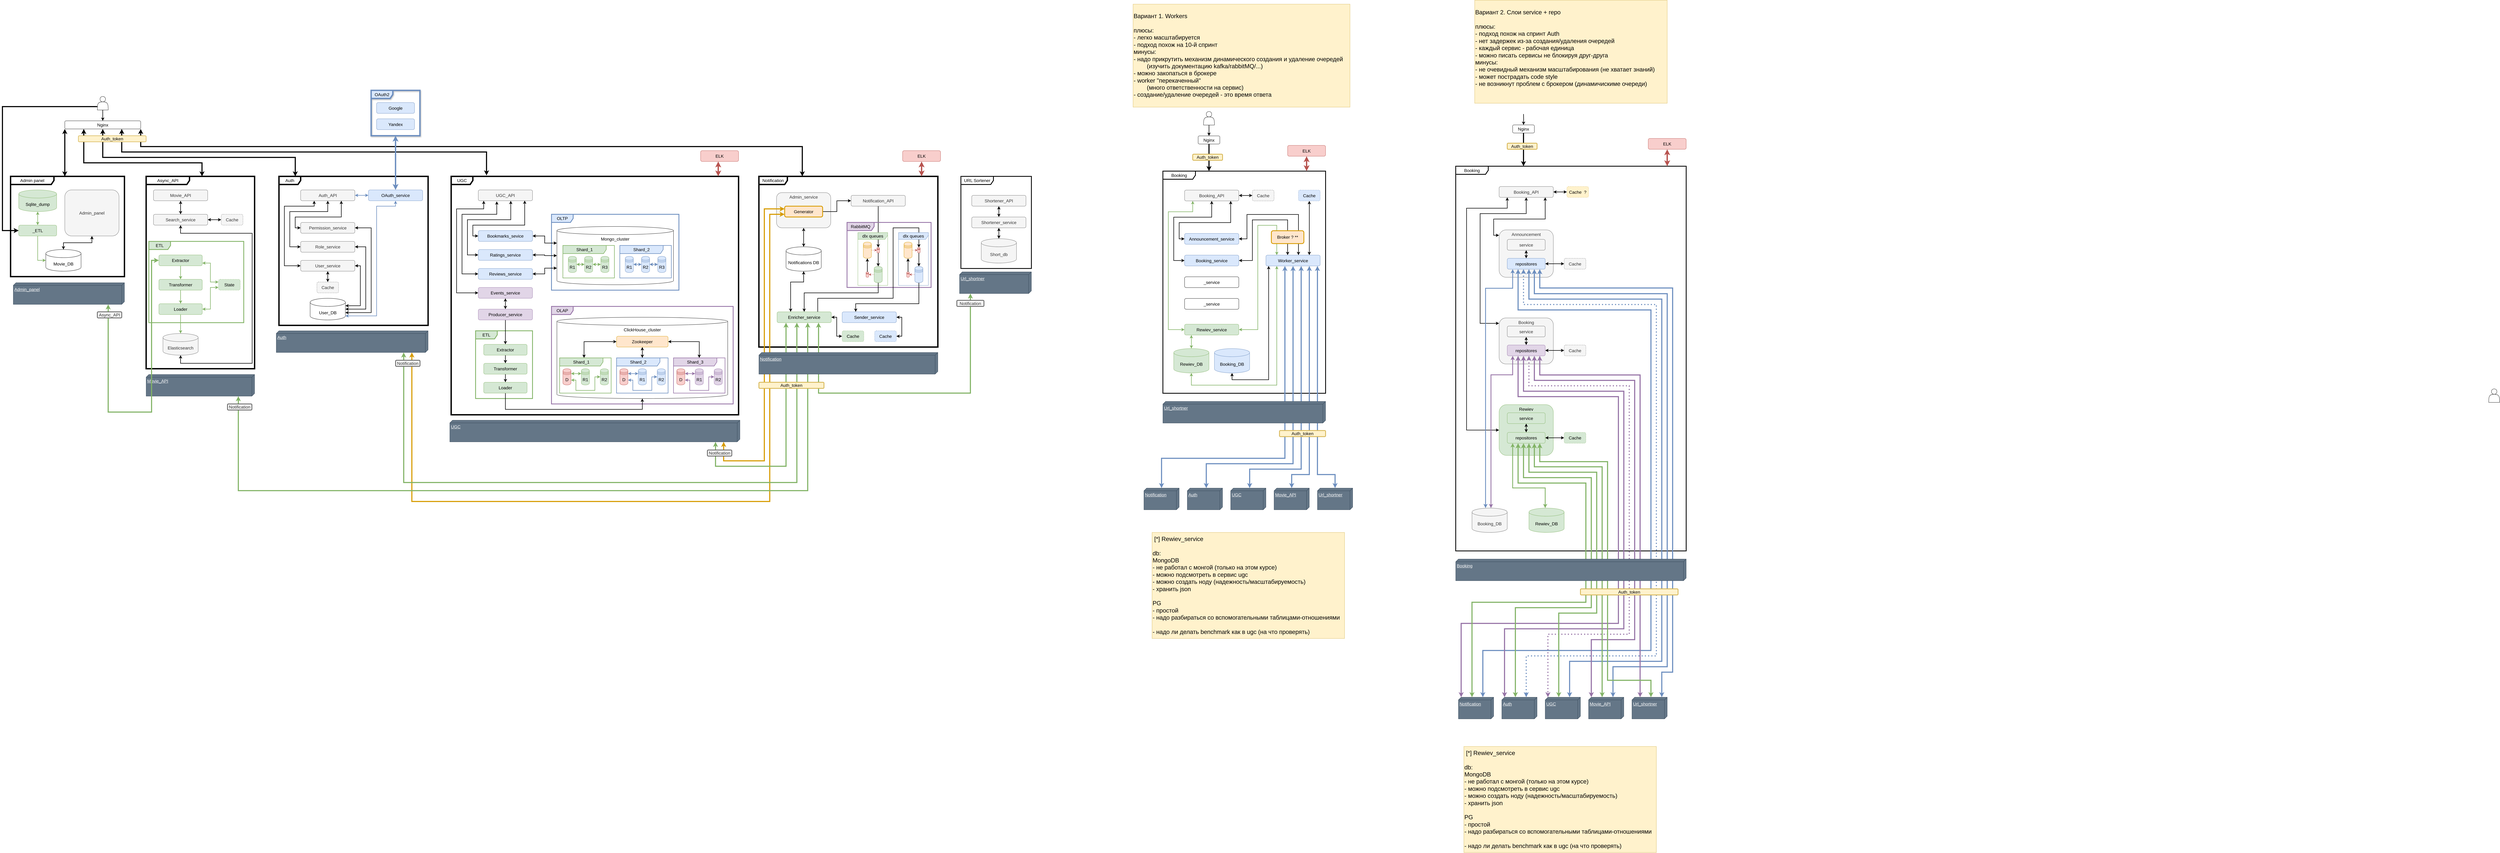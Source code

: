 <mxfile version="20.8.16" type="device"><diagram name="Page-1" id="5f0bae14-7c28-e335-631c-24af17079c00"><mxGraphModel dx="4706" dy="4493" grid="1" gridSize="10" guides="1" tooltips="1" connect="1" arrows="1" fold="1" page="1" pageScale="1" pageWidth="1654" pageHeight="1169" background="none" math="0" shadow="0"><root><mxCell id="0"/><mxCell id="1" parent="0"/><mxCell id="Eb74jcbBmfAYv8j1r35D-541" value="Booking" style="shape=umlFrame;whiteSpace=wrap;html=1;fontSize=16;width=120;height=30;strokeWidth=3;shadow=0;" parent="1" vertex="1"><mxGeometry x="6230" y="1190.63" width="600" height="820" as="geometry"/></mxCell><mxCell id="Eb74jcbBmfAYv8j1r35D-491" value="Notification" style="shape=umlFrame;whiteSpace=wrap;html=1;fontSize=16;width=105;height=30;strokeWidth=5;" parent="1" vertex="1"><mxGeometry x="4740" y="1210" width="660" height="630" as="geometry"/></mxCell><mxCell id="Eb74jcbBmfAYv8j1r35D-489" value="URL Sortener" style="shape=umlFrame;whiteSpace=wrap;html=1;fontSize=16;width=120;height=30;strokeWidth=3;shadow=0;" parent="1" vertex="1"><mxGeometry x="5485" y="1210" width="260" height="340" as="geometry"/></mxCell><mxCell id="Eb74jcbBmfAYv8j1r35D-454" style="edgeStyle=orthogonalEdgeStyle;rounded=0;orthogonalLoop=1;jettySize=auto;html=1;exitX=0.5;exitY=1;exitDx=0;exitDy=0;entryX=0.5;entryY=0;entryDx=0;entryDy=0;strokeWidth=2;startArrow=none;startFill=0;endArrow=classic;endFill=1;" parent="1" source="Eb74jcbBmfAYv8j1r35D-439" target="Eb74jcbBmfAYv8j1r35D-447" edge="1"><mxGeometry relative="1" as="geometry"/></mxCell><mxCell id="Eb74jcbBmfAYv8j1r35D-482" value="RabbitMQ" style="shape=umlFrame;whiteSpace=wrap;html=1;fontSize=16;width=100;height=30;strokeWidth=3;shadow=0;fillColor=#e1d5e7;strokeColor=#9673a6;" parent="1" vertex="1"><mxGeometry x="5065" y="1380" width="310" height="240" as="geometry"/></mxCell><mxCell id="Eb74jcbBmfAYv8j1r35D-458" value="dlx queues" style="shape=umlFrame;whiteSpace=wrap;html=1;fontSize=16;width=110;height=25;strokeWidth=1;shadow=0;fillColor=#d5e8d4;strokeColor=#82b366;" parent="1" vertex="1"><mxGeometry x="5105" y="1417.5" width="110" height="195" as="geometry"/></mxCell><mxCell id="Eb74jcbBmfAYv8j1r35D-469" style="edgeStyle=orthogonalEdgeStyle;rounded=0;orthogonalLoop=1;jettySize=auto;html=1;exitX=0.75;exitY=0;exitDx=0;exitDy=0;strokeWidth=2;startArrow=none;startFill=0;endArrow=classic;endFill=1;entryX=0.5;entryY=0;entryDx=0;entryDy=0;" parent="1" source="Eb74jcbBmfAYv8j1r35D-440" target="Eb74jcbBmfAYv8j1r35D-464" edge="1"><mxGeometry relative="1" as="geometry"><Array as="points"><mxPoint x="4957" y="1660"/><mxPoint x="5235" y="1660"/><mxPoint x="5235" y="1400"/><mxPoint x="5330" y="1400"/></Array></mxGeometry></mxCell><mxCell id="Eb74jcbBmfAYv8j1r35D-467" value="dlx queues" style="shape=umlFrame;whiteSpace=wrap;html=1;fontSize=16;width=110;height=25;strokeWidth=1;shadow=0;fillColor=#dae8fc;strokeColor=#6c8ebf;" parent="1" vertex="1"><mxGeometry x="5255" y="1417.5" width="110" height="195" as="geometry"/></mxCell><mxCell id="Eb74jcbBmfAYv8j1r35D-430" value="UGC" style="shape=umlFrame;whiteSpace=wrap;html=1;fontSize=16;width=80;height=30;strokeWidth=5;" parent="1" vertex="1"><mxGeometry x="3605" y="1210" width="1060" height="880" as="geometry"/></mxCell><mxCell id="Eb74jcbBmfAYv8j1r35D-418" value="OLAP" style="shape=umlFrame;whiteSpace=wrap;html=1;fontSize=16;width=80;height=30;strokeWidth=3;shadow=0;fillColor=#e1d5e7;strokeColor=#9673a6;" parent="1" vertex="1"><mxGeometry x="3975" y="1690" width="670" height="360" as="geometry"/></mxCell><mxCell id="Eb74jcbBmfAYv8j1r35D-416" value="ClickHouse_cluster" style="shape=cylinder3;whiteSpace=wrap;html=1;boundedLbl=1;backgroundOutline=1;size=15;fontSize=16;horizontal=1;verticalAlign=top;" parent="1" vertex="1"><mxGeometry x="3995" y="1730" width="630" height="300" as="geometry"/></mxCell><mxCell id="Eb74jcbBmfAYv8j1r35D-384" value="OLTP" style="shape=umlFrame;whiteSpace=wrap;html=1;fontSize=16;width=80;height=30;strokeWidth=3;shadow=0;fillColor=#dae8fc;strokeColor=#6c8ebf;" parent="1" vertex="1"><mxGeometry x="3975" y="1350" width="470" height="280" as="geometry"/></mxCell><mxCell id="Eb74jcbBmfAYv8j1r35D-361" value="Mongo_cluster" style="shape=cylinder3;whiteSpace=wrap;html=1;boundedLbl=1;backgroundOutline=1;size=15;fontSize=16;horizontal=1;verticalAlign=top;" parent="1" vertex="1"><mxGeometry x="3995" y="1395" width="430" height="215" as="geometry"/></mxCell><mxCell id="Eb74jcbBmfAYv8j1r35D-381" value="Shard_2" style="shape=umlFrame;whiteSpace=wrap;html=1;fontSize=16;width=160;height=30;strokeWidth=2;shadow=0;fillColor=#dae8fc;strokeColor=#6c8ebf;" parent="1" vertex="1"><mxGeometry x="4227" y="1465" width="190" height="120" as="geometry"/></mxCell><mxCell id="Eb74jcbBmfAYv8j1r35D-375" value="Shard_1" style="shape=umlFrame;whiteSpace=wrap;html=1;fontSize=16;width=160;height=30;strokeWidth=2;shadow=0;fillColor=#d5e8d4;strokeColor=#82b366;" parent="1" vertex="1"><mxGeometry x="4017" y="1465" width="190" height="120" as="geometry"/></mxCell><mxCell id="Eb74jcbBmfAYv8j1r35D-346" value="ETL" style="shape=umlFrame;whiteSpace=wrap;html=1;fontSize=16;width=80;height=30;strokeWidth=3;shadow=0;fillColor=#d5e8d4;strokeColor=#82b366;" parent="1" vertex="1"><mxGeometry x="3695" y="1780" width="210" height="250" as="geometry"/></mxCell><mxCell id="Eb74jcbBmfAYv8j1r35D-264" value="Admin panel" style="shape=umlFrame;whiteSpace=wrap;html=1;fontSize=16;width=160;height=30;strokeWidth=5;" parent="1" vertex="1"><mxGeometry x="1980" y="1210" width="420" height="370" as="geometry"/></mxCell><mxCell id="Eb74jcbBmfAYv8j1r35D-298" value="Async_API" style="shape=umlFrame;whiteSpace=wrap;html=1;fontSize=16;width=160;height=30;strokeWidth=5;" parent="1" vertex="1"><mxGeometry x="2480" y="1210" width="400" height="710" as="geometry"/></mxCell><mxCell id="Eb74jcbBmfAYv8j1r35D-292" value="ETL" style="shape=umlFrame;whiteSpace=wrap;html=1;fontSize=16;width=80;height=30;strokeWidth=3;fillColor=#d5e8d4;strokeColor=#82b366;shadow=0;" parent="1" vertex="1"><mxGeometry x="2490" y="1450" width="350" height="300" as="geometry"/></mxCell><mxCell id="Eb74jcbBmfAYv8j1r35D-334" value="OAuth2" style="shape=umlFrame;whiteSpace=wrap;html=1;fontSize=16;width=80;height=30;strokeWidth=5;fillColor=#dae8fc;strokeColor=#6c8ebf;shadow=1;" parent="1" vertex="1"><mxGeometry x="3309.82" y="892.5" width="180" height="167.5" as="geometry"/></mxCell><mxCell id="Eb74jcbBmfAYv8j1r35D-336" value="Auth" style="shape=umlFrame;whiteSpace=wrap;html=1;fontSize=16;width=80;height=30;strokeWidth=5;" parent="1" vertex="1"><mxGeometry x="2969.91" y="1210" width="550" height="550" as="geometry"/></mxCell><mxCell id="Eb74jcbBmfAYv8j1r35D-493" style="edgeStyle=orthogonalEdgeStyle;rounded=0;orthogonalLoop=1;jettySize=auto;html=1;exitX=0;exitY=1;exitDx=0;exitDy=0;strokeWidth=4;startArrow=classic;startFill=1;endArrow=classic;endFill=1;" parent="1" source="Eb74jcbBmfAYv8j1r35D-250" edge="1"><mxGeometry relative="1" as="geometry"><mxPoint x="2180" y="1210" as="targetPoint"/><Array as="points"><mxPoint x="2180" y="1209"/></Array></mxGeometry></mxCell><mxCell id="Eb74jcbBmfAYv8j1r35D-496" style="edgeStyle=orthogonalEdgeStyle;rounded=0;orthogonalLoop=1;jettySize=auto;html=1;exitX=0.25;exitY=1;exitDx=0;exitDy=0;strokeWidth=4;startArrow=classic;startFill=1;endArrow=classic;endFill=1;" parent="1" source="Eb74jcbBmfAYv8j1r35D-250" target="Eb74jcbBmfAYv8j1r35D-298" edge="1"><mxGeometry relative="1" as="geometry"><Array as="points"><mxPoint x="2250" y="1160"/><mxPoint x="2686" y="1160"/></Array></mxGeometry></mxCell><mxCell id="Eb74jcbBmfAYv8j1r35D-497" style="edgeStyle=orthogonalEdgeStyle;rounded=0;orthogonalLoop=1;jettySize=auto;html=1;exitX=0.5;exitY=1;exitDx=0;exitDy=0;strokeWidth=4;startArrow=classic;startFill=1;endArrow=classic;endFill=1;" parent="1" source="Eb74jcbBmfAYv8j1r35D-250" target="Eb74jcbBmfAYv8j1r35D-336" edge="1"><mxGeometry relative="1" as="geometry"><Array as="points"><mxPoint x="2320" y="1140"/><mxPoint x="3030" y="1140"/></Array></mxGeometry></mxCell><mxCell id="Eb74jcbBmfAYv8j1r35D-499" style="edgeStyle=orthogonalEdgeStyle;rounded=0;orthogonalLoop=1;jettySize=auto;html=1;exitX=0.75;exitY=1;exitDx=0;exitDy=0;entryX=0.123;entryY=-0.004;entryDx=0;entryDy=0;entryPerimeter=0;strokeWidth=4;startArrow=classic;startFill=1;endArrow=classic;endFill=1;" parent="1" source="Eb74jcbBmfAYv8j1r35D-250" target="Eb74jcbBmfAYv8j1r35D-430" edge="1"><mxGeometry relative="1" as="geometry"><Array as="points"><mxPoint x="2390" y="1120"/><mxPoint x="3735" y="1120"/></Array></mxGeometry></mxCell><mxCell id="Eb74jcbBmfAYv8j1r35D-500" style="edgeStyle=orthogonalEdgeStyle;rounded=0;orthogonalLoop=1;jettySize=auto;html=1;exitX=1;exitY=1;exitDx=0;exitDy=0;strokeWidth=4;startArrow=classic;startFill=1;endArrow=classic;endFill=1;" parent="1" source="Eb74jcbBmfAYv8j1r35D-250" target="Eb74jcbBmfAYv8j1r35D-491" edge="1"><mxGeometry relative="1" as="geometry"><Array as="points"><mxPoint x="2460" y="1100"/><mxPoint x="4900" y="1100"/></Array></mxGeometry></mxCell><mxCell id="Eb74jcbBmfAYv8j1r35D-250" value="Nginx" style="rounded=1;whiteSpace=wrap;html=1;fontSize=16;" parent="1" vertex="1"><mxGeometry x="2180" y="1005" width="280" height="30" as="geometry"/></mxCell><mxCell id="Eb74jcbBmfAYv8j1r35D-251" style="edgeStyle=orthogonalEdgeStyle;rounded=0;orthogonalLoop=1;jettySize=auto;html=1;exitX=0.5;exitY=1;exitDx=0;exitDy=0;entryX=0.5;entryY=0;entryDx=0;entryDy=0;strokeWidth=2;fontSize=16;" parent="1" source="Eb74jcbBmfAYv8j1r35D-252" target="Eb74jcbBmfAYv8j1r35D-250" edge="1"><mxGeometry relative="1" as="geometry"/></mxCell><mxCell id="Eb74jcbBmfAYv8j1r35D-494" style="edgeStyle=orthogonalEdgeStyle;rounded=0;orthogonalLoop=1;jettySize=auto;html=1;exitX=0;exitY=0.75;exitDx=0;exitDy=0;entryX=0;entryY=0.5;entryDx=0;entryDy=0;strokeWidth=4;startArrow=none;startFill=0;endArrow=classic;endFill=1;" parent="1" source="Eb74jcbBmfAYv8j1r35D-252" target="Eb74jcbBmfAYv8j1r35D-254" edge="1"><mxGeometry relative="1" as="geometry"><Array as="points"><mxPoint x="1950" y="953"/><mxPoint x="1950" y="1410"/></Array></mxGeometry></mxCell><mxCell id="Eb74jcbBmfAYv8j1r35D-252" value="" style="shape=actor;whiteSpace=wrap;html=1;fontSize=16;" parent="1" vertex="1"><mxGeometry x="2300" y="915" width="40" height="50" as="geometry"/></mxCell><mxCell id="Eb74jcbBmfAYv8j1r35D-253" value="Sqlite_dump" style="shape=cylinder3;whiteSpace=wrap;html=1;boundedLbl=1;backgroundOutline=1;size=15;fontSize=16;fillColor=#d5e8d4;strokeColor=#82b366;" parent="1" vertex="1"><mxGeometry x="2010" y="1260" width="140" height="80" as="geometry"/></mxCell><mxCell id="Eb74jcbBmfAYv8j1r35D-260" style="edgeStyle=orthogonalEdgeStyle;rounded=0;orthogonalLoop=1;jettySize=auto;html=1;exitX=0.5;exitY=0;exitDx=0;exitDy=0;entryX=0.5;entryY=1;entryDx=0;entryDy=0;entryPerimeter=0;strokeWidth=2;startArrow=classic;startFill=1;endArrow=classic;endFill=1;fillColor=#d5e8d4;strokeColor=#82b366;" parent="1" source="Eb74jcbBmfAYv8j1r35D-254" target="Eb74jcbBmfAYv8j1r35D-253" edge="1"><mxGeometry relative="1" as="geometry"/></mxCell><mxCell id="Eb74jcbBmfAYv8j1r35D-431" style="edgeStyle=orthogonalEdgeStyle;rounded=0;orthogonalLoop=1;jettySize=auto;html=1;exitX=0.5;exitY=1;exitDx=0;exitDy=0;entryX=0;entryY=0.5;entryDx=0;entryDy=0;entryPerimeter=0;strokeWidth=2;startArrow=none;startFill=0;endArrow=classic;endFill=1;fillColor=#d5e8d4;strokeColor=#82b366;" parent="1" source="Eb74jcbBmfAYv8j1r35D-254" target="Eb74jcbBmfAYv8j1r35D-258" edge="1"><mxGeometry relative="1" as="geometry"/></mxCell><mxCell id="Eb74jcbBmfAYv8j1r35D-254" value="_ETL" style="rounded=1;whiteSpace=wrap;html=1;fontSize=16;fillColor=#d5e8d4;strokeColor=#82b366;" parent="1" vertex="1"><mxGeometry x="2010" y="1390" width="140" height="40" as="geometry"/></mxCell><mxCell id="Eb74jcbBmfAYv8j1r35D-258" value="Movie_DB" style="shape=cylinder3;whiteSpace=wrap;html=1;boundedLbl=1;backgroundOutline=1;size=15;fontSize=16;" parent="1" vertex="1"><mxGeometry x="2110" y="1480" width="130" height="80" as="geometry"/></mxCell><mxCell id="Eb74jcbBmfAYv8j1r35D-432" style="edgeStyle=orthogonalEdgeStyle;rounded=0;orthogonalLoop=1;jettySize=auto;html=1;exitX=0.5;exitY=1;exitDx=0;exitDy=0;entryX=0.5;entryY=0;entryDx=0;entryDy=0;entryPerimeter=0;strokeWidth=2;startArrow=classic;startFill=1;endArrow=classic;endFill=1;" parent="1" source="Eb74jcbBmfAYv8j1r35D-262" target="Eb74jcbBmfAYv8j1r35D-258" edge="1"><mxGeometry relative="1" as="geometry"/></mxCell><mxCell id="Eb74jcbBmfAYv8j1r35D-262" value="Admin_panel" style="rounded=1;whiteSpace=wrap;html=1;fontSize=16;fillColor=#f5f5f5;strokeColor=#666666;fontColor=#333333;" parent="1" vertex="1"><mxGeometry x="2180" y="1260" width="200" height="170" as="geometry"/></mxCell><mxCell id="Eb74jcbBmfAYv8j1r35D-266" value="Movie_API" style="rounded=1;whiteSpace=wrap;html=1;fontSize=16;fillColor=#f5f5f5;strokeColor=#666666;fontColor=#333333;" parent="1" vertex="1"><mxGeometry x="2507" y="1260" width="200" height="40" as="geometry"/></mxCell><mxCell id="Eb74jcbBmfAYv8j1r35D-268" style="edgeStyle=orthogonalEdgeStyle;rounded=0;orthogonalLoop=1;jettySize=auto;html=1;exitX=0.5;exitY=0;exitDx=0;exitDy=0;entryX=0.5;entryY=1;entryDx=0;entryDy=0;strokeWidth=2;startArrow=classic;startFill=1;endArrow=classic;endFill=1;" parent="1" source="Eb74jcbBmfAYv8j1r35D-267" target="Eb74jcbBmfAYv8j1r35D-266" edge="1"><mxGeometry relative="1" as="geometry"/></mxCell><mxCell id="Eb74jcbBmfAYv8j1r35D-270" style="edgeStyle=orthogonalEdgeStyle;rounded=0;orthogonalLoop=1;jettySize=auto;html=1;exitX=1;exitY=0.5;exitDx=0;exitDy=0;entryX=0;entryY=0.5;entryDx=0;entryDy=0;strokeWidth=2;startArrow=classic;startFill=1;endArrow=classic;endFill=1;" parent="1" source="Eb74jcbBmfAYv8j1r35D-267" target="Eb74jcbBmfAYv8j1r35D-269" edge="1"><mxGeometry relative="1" as="geometry"/></mxCell><mxCell id="Eb74jcbBmfAYv8j1r35D-267" value="Search_service" style="rounded=1;whiteSpace=wrap;html=1;fontSize=16;fillColor=#f5f5f5;strokeColor=#666666;fontColor=#333333;" parent="1" vertex="1"><mxGeometry x="2507" y="1350" width="200" height="40" as="geometry"/></mxCell><mxCell id="Eb74jcbBmfAYv8j1r35D-269" value="Cache" style="rounded=1;whiteSpace=wrap;html=1;fontSize=16;fillColor=#f5f5f5;strokeColor=#666666;fontColor=#333333;dashed=1;" parent="1" vertex="1"><mxGeometry x="2757" y="1350" width="80" height="40" as="geometry"/></mxCell><mxCell id="Eb74jcbBmfAYv8j1r35D-297" style="edgeStyle=orthogonalEdgeStyle;rounded=0;orthogonalLoop=1;jettySize=auto;html=1;exitX=0.5;exitY=1;exitDx=0;exitDy=0;exitPerimeter=0;entryX=0.5;entryY=1;entryDx=0;entryDy=0;strokeWidth=2;startArrow=classic;startFill=1;endArrow=classic;endFill=1;" parent="1" source="Eb74jcbBmfAYv8j1r35D-271" target="Eb74jcbBmfAYv8j1r35D-267" edge="1"><mxGeometry relative="1" as="geometry"><Array as="points"><mxPoint x="2607" y="1900"/><mxPoint x="2871" y="1900"/><mxPoint x="2871" y="1420"/><mxPoint x="2607" y="1420"/></Array></mxGeometry></mxCell><mxCell id="Eb74jcbBmfAYv8j1r35D-271" value="Elasticsearch" style="shape=cylinder3;whiteSpace=wrap;html=1;boundedLbl=1;backgroundOutline=1;size=15;fontSize=16;fillColor=#f5f5f5;fontColor=#333333;strokeColor=#666666;" parent="1" vertex="1"><mxGeometry x="2542" y="1790" width="130" height="80" as="geometry"/></mxCell><mxCell id="Eb74jcbBmfAYv8j1r35D-278" style="edgeStyle=orthogonalEdgeStyle;rounded=0;orthogonalLoop=1;jettySize=auto;html=1;exitX=0.5;exitY=1;exitDx=0;exitDy=0;entryX=0.5;entryY=0;entryDx=0;entryDy=0;strokeWidth=2;startArrow=none;startFill=0;endArrow=classic;endFill=1;fillColor=#d5e8d4;strokeColor=#82b366;" parent="1" source="Eb74jcbBmfAYv8j1r35D-272" target="Eb74jcbBmfAYv8j1r35D-273" edge="1"><mxGeometry relative="1" as="geometry"/></mxCell><mxCell id="Eb74jcbBmfAYv8j1r35D-295" style="edgeStyle=orthogonalEdgeStyle;rounded=0;orthogonalLoop=1;jettySize=auto;html=1;exitX=1;exitY=0.75;exitDx=0;exitDy=0;entryX=0;entryY=0.25;entryDx=0;entryDy=0;strokeWidth=2;startArrow=classic;startFill=1;endArrow=classic;endFill=1;fillColor=#d5e8d4;strokeColor=#82b366;" parent="1" source="Eb74jcbBmfAYv8j1r35D-272" target="Eb74jcbBmfAYv8j1r35D-275" edge="1"><mxGeometry relative="1" as="geometry"/></mxCell><mxCell id="Eb74jcbBmfAYv8j1r35D-300" style="edgeStyle=orthogonalEdgeStyle;rounded=0;orthogonalLoop=1;jettySize=auto;html=1;exitX=0;exitY=0.5;exitDx=0;exitDy=0;strokeWidth=4;startArrow=none;startFill=1;endArrow=classic;endFill=1;fillColor=#d5e8d4;strokeColor=#82b366;" parent="1" source="Eb74jcbBmfAYv8j1r35D-560" target="Eb74jcbBmfAYv8j1r35D-559" edge="1"><mxGeometry relative="1" as="geometry"><mxPoint x="2130" y="1520" as="targetPoint"/><Array as="points"><mxPoint x="2340" y="1721"/></Array></mxGeometry></mxCell><mxCell id="Eb74jcbBmfAYv8j1r35D-272" value="Extractor" style="rounded=1;whiteSpace=wrap;html=1;fontSize=16;fillColor=#d5e8d4;strokeColor=#82b366;" parent="1" vertex="1"><mxGeometry x="2527" y="1500" width="160" height="40" as="geometry"/></mxCell><mxCell id="Eb74jcbBmfAYv8j1r35D-279" style="edgeStyle=orthogonalEdgeStyle;rounded=0;orthogonalLoop=1;jettySize=auto;html=1;exitX=0.5;exitY=1;exitDx=0;exitDy=0;entryX=0.5;entryY=0;entryDx=0;entryDy=0;strokeWidth=2;startArrow=none;startFill=0;endArrow=classic;endFill=1;fillColor=#d5e8d4;strokeColor=#82b366;" parent="1" source="Eb74jcbBmfAYv8j1r35D-273" target="Eb74jcbBmfAYv8j1r35D-274" edge="1"><mxGeometry relative="1" as="geometry"/></mxCell><mxCell id="Eb74jcbBmfAYv8j1r35D-273" value="Transformer" style="rounded=1;whiteSpace=wrap;html=1;fontSize=16;fillColor=#d5e8d4;strokeColor=#82b366;" parent="1" vertex="1"><mxGeometry x="2527" y="1590" width="160" height="40" as="geometry"/></mxCell><mxCell id="Eb74jcbBmfAYv8j1r35D-294" style="edgeStyle=orthogonalEdgeStyle;rounded=0;orthogonalLoop=1;jettySize=auto;html=1;exitX=1;exitY=0.5;exitDx=0;exitDy=0;entryX=0;entryY=0.75;entryDx=0;entryDy=0;strokeWidth=2;startArrow=classic;startFill=1;endArrow=classic;endFill=1;fillColor=#d5e8d4;strokeColor=#82b366;" parent="1" source="Eb74jcbBmfAYv8j1r35D-274" target="Eb74jcbBmfAYv8j1r35D-275" edge="1"><mxGeometry relative="1" as="geometry"/></mxCell><mxCell id="Eb74jcbBmfAYv8j1r35D-296" style="edgeStyle=orthogonalEdgeStyle;rounded=0;orthogonalLoop=1;jettySize=auto;html=1;exitX=0.5;exitY=1;exitDx=0;exitDy=0;entryX=0.5;entryY=0;entryDx=0;entryDy=0;entryPerimeter=0;strokeWidth=2;startArrow=none;startFill=0;endArrow=classic;endFill=1;fillColor=#d5e8d4;strokeColor=#82b366;" parent="1" source="Eb74jcbBmfAYv8j1r35D-274" target="Eb74jcbBmfAYv8j1r35D-271" edge="1"><mxGeometry relative="1" as="geometry"/></mxCell><mxCell id="Eb74jcbBmfAYv8j1r35D-274" value="Loader" style="rounded=1;whiteSpace=wrap;html=1;fontSize=16;fillColor=#d5e8d4;strokeColor=#82b366;" parent="1" vertex="1"><mxGeometry x="2527" y="1680" width="160" height="40" as="geometry"/></mxCell><mxCell id="Eb74jcbBmfAYv8j1r35D-275" value="State" style="rounded=1;whiteSpace=wrap;html=1;fontSize=16;fillColor=#d5e8d4;strokeColor=#82b366;dashed=1;" parent="1" vertex="1"><mxGeometry x="2747" y="1590" width="80" height="40" as="geometry"/></mxCell><mxCell id="Eb74jcbBmfAYv8j1r35D-326" style="edgeStyle=orthogonalEdgeStyle;rounded=0;orthogonalLoop=1;jettySize=auto;html=1;exitX=1;exitY=0.5;exitDx=0;exitDy=0;entryX=0;entryY=0.5;entryDx=0;entryDy=0;strokeWidth=2;startArrow=classic;startFill=1;endArrow=classic;endFill=1;fillColor=#dae8fc;strokeColor=#6c8ebf;" parent="1" source="Eb74jcbBmfAYv8j1r35D-301" target="Eb74jcbBmfAYv8j1r35D-302" edge="1"><mxGeometry relative="1" as="geometry"/></mxCell><mxCell id="Eb74jcbBmfAYv8j1r35D-301" value="Auth_API" style="rounded=1;whiteSpace=wrap;html=1;fontSize=16;fillColor=#f5f5f5;strokeColor=#666666;fontColor=#333333;" parent="1" vertex="1"><mxGeometry x="3049.82" y="1260" width="200" height="40" as="geometry"/></mxCell><mxCell id="Eb74jcbBmfAYv8j1r35D-327" style="edgeStyle=orthogonalEdgeStyle;rounded=0;orthogonalLoop=1;jettySize=auto;html=1;exitX=0.5;exitY=1;exitDx=0;exitDy=0;entryX=1;entryY=1;entryDx=0;entryDy=-15;entryPerimeter=0;strokeWidth=2;startArrow=classic;startFill=1;endArrow=classic;endFill=1;fillColor=#dae8fc;strokeColor=#6c8ebf;" parent="1" source="Eb74jcbBmfAYv8j1r35D-302" target="Eb74jcbBmfAYv8j1r35D-307" edge="1"><mxGeometry relative="1" as="geometry"><Array as="points"><mxPoint x="3400" y="1320"/><mxPoint x="3330" y="1320"/><mxPoint x="3330" y="1725"/></Array></mxGeometry></mxCell><mxCell id="Eb74jcbBmfAYv8j1r35D-335" style="edgeStyle=orthogonalEdgeStyle;rounded=0;orthogonalLoop=1;jettySize=auto;html=1;exitX=0.5;exitY=0;exitDx=0;exitDy=0;strokeWidth=5;startArrow=classic;startFill=1;endArrow=classic;endFill=1;fillColor=#dae8fc;strokeColor=#6c8ebf;" parent="1" source="Eb74jcbBmfAYv8j1r35D-302" target="Eb74jcbBmfAYv8j1r35D-334" edge="1"><mxGeometry relative="1" as="geometry"/></mxCell><mxCell id="Eb74jcbBmfAYv8j1r35D-302" value="OAuth_service" style="rounded=1;whiteSpace=wrap;html=1;fontSize=16;fillColor=#dae8fc;strokeColor=#6c8ebf;" parent="1" vertex="1"><mxGeometry x="3299.82" y="1260" width="200" height="40" as="geometry"/></mxCell><mxCell id="Eb74jcbBmfAYv8j1r35D-318" style="edgeStyle=orthogonalEdgeStyle;rounded=0;orthogonalLoop=1;jettySize=auto;html=1;exitX=0.5;exitY=1;exitDx=0;exitDy=0;entryX=0.5;entryY=0;entryDx=0;entryDy=0;strokeWidth=2;startArrow=classic;startFill=1;endArrow=classic;endFill=1;" parent="1" source="Eb74jcbBmfAYv8j1r35D-303" target="Eb74jcbBmfAYv8j1r35D-317" edge="1"><mxGeometry relative="1" as="geometry"/></mxCell><mxCell id="Eb74jcbBmfAYv8j1r35D-323" style="edgeStyle=orthogonalEdgeStyle;rounded=0;orthogonalLoop=1;jettySize=auto;html=1;exitX=0;exitY=0.5;exitDx=0;exitDy=0;entryX=0.25;entryY=1;entryDx=0;entryDy=0;strokeWidth=2;startArrow=classic;startFill=1;endArrow=classic;endFill=1;" parent="1" source="Eb74jcbBmfAYv8j1r35D-303" target="Eb74jcbBmfAYv8j1r35D-301" edge="1"><mxGeometry relative="1" as="geometry"><Array as="points"><mxPoint x="2989.82" y="1540"/><mxPoint x="2989.82" y="1320"/><mxPoint x="3099.82" y="1320"/></Array></mxGeometry></mxCell><mxCell id="Eb74jcbBmfAYv8j1r35D-330" style="edgeStyle=orthogonalEdgeStyle;rounded=0;orthogonalLoop=1;jettySize=auto;html=1;exitX=1;exitY=0.5;exitDx=0;exitDy=0;entryX=1;entryY=0;entryDx=0;entryDy=27.5;entryPerimeter=0;strokeWidth=2;startArrow=classic;startFill=1;endArrow=classic;endFill=1;" parent="1" source="Eb74jcbBmfAYv8j1r35D-303" target="Eb74jcbBmfAYv8j1r35D-307" edge="1"><mxGeometry relative="1" as="geometry"><Array as="points"><mxPoint x="3270" y="1540"/><mxPoint x="3270" y="1688"/></Array></mxGeometry></mxCell><mxCell id="Eb74jcbBmfAYv8j1r35D-303" value="User_service" style="rounded=1;whiteSpace=wrap;html=1;fontSize=16;fillColor=#f5f5f5;strokeColor=#666666;fontColor=#333333;" parent="1" vertex="1"><mxGeometry x="3049.82" y="1520" width="200" height="40" as="geometry"/></mxCell><mxCell id="Eb74jcbBmfAYv8j1r35D-325" style="edgeStyle=orthogonalEdgeStyle;rounded=0;orthogonalLoop=1;jettySize=auto;html=1;exitX=0;exitY=0.5;exitDx=0;exitDy=0;entryX=0.75;entryY=1;entryDx=0;entryDy=0;strokeWidth=2;startArrow=classic;startFill=1;endArrow=classic;endFill=1;" parent="1" source="Eb74jcbBmfAYv8j1r35D-304" target="Eb74jcbBmfAYv8j1r35D-301" edge="1"><mxGeometry relative="1" as="geometry"><Array as="points"><mxPoint x="3029.82" y="1400"/><mxPoint x="3029.82" y="1360"/><mxPoint x="3199.82" y="1360"/></Array></mxGeometry></mxCell><mxCell id="Eb74jcbBmfAYv8j1r35D-328" style="edgeStyle=orthogonalEdgeStyle;rounded=0;orthogonalLoop=1;jettySize=auto;html=1;exitX=1;exitY=0.5;exitDx=0;exitDy=0;entryX=1;entryY=0;entryDx=0;entryDy=52.5;entryPerimeter=0;strokeWidth=2;startArrow=classic;startFill=1;endArrow=classic;endFill=1;" parent="1" source="Eb74jcbBmfAYv8j1r35D-304" target="Eb74jcbBmfAYv8j1r35D-307" edge="1"><mxGeometry relative="1" as="geometry"><Array as="points"><mxPoint x="3310" y="1400"/><mxPoint x="3310" y="1713"/><mxPoint x="3215" y="1713"/></Array></mxGeometry></mxCell><mxCell id="Eb74jcbBmfAYv8j1r35D-304" value="Permission_service" style="rounded=1;whiteSpace=wrap;html=1;fontSize=16;fillColor=#f5f5f5;strokeColor=#666666;fontColor=#333333;" parent="1" vertex="1"><mxGeometry x="3049.82" y="1380" width="200" height="40" as="geometry"/></mxCell><mxCell id="Eb74jcbBmfAYv8j1r35D-324" style="edgeStyle=orthogonalEdgeStyle;rounded=0;orthogonalLoop=1;jettySize=auto;html=1;exitX=0;exitY=0.5;exitDx=0;exitDy=0;entryX=0.5;entryY=1;entryDx=0;entryDy=0;strokeWidth=2;startArrow=classic;startFill=1;endArrow=classic;endFill=1;" parent="1" source="Eb74jcbBmfAYv8j1r35D-306" target="Eb74jcbBmfAYv8j1r35D-301" edge="1"><mxGeometry relative="1" as="geometry"><Array as="points"><mxPoint x="3009.82" y="1470"/><mxPoint x="3009.82" y="1340"/><mxPoint x="3149.82" y="1340"/></Array></mxGeometry></mxCell><mxCell id="Eb74jcbBmfAYv8j1r35D-329" style="edgeStyle=orthogonalEdgeStyle;rounded=0;orthogonalLoop=1;jettySize=auto;html=1;exitX=1;exitY=0.5;exitDx=0;exitDy=0;entryX=1;entryY=0.5;entryDx=0;entryDy=0;entryPerimeter=0;strokeWidth=2;startArrow=classic;startFill=1;endArrow=classic;endFill=1;" parent="1" source="Eb74jcbBmfAYv8j1r35D-306" target="Eb74jcbBmfAYv8j1r35D-307" edge="1"><mxGeometry relative="1" as="geometry"><Array as="points"><mxPoint x="3290" y="1470"/><mxPoint x="3290" y="1700"/></Array></mxGeometry></mxCell><mxCell id="Eb74jcbBmfAYv8j1r35D-306" value="Role_service" style="rounded=1;whiteSpace=wrap;html=1;fontSize=16;fillColor=#f5f5f5;strokeColor=#666666;fontColor=#333333;" parent="1" vertex="1"><mxGeometry x="3049.82" y="1450" width="200" height="40" as="geometry"/></mxCell><mxCell id="Eb74jcbBmfAYv8j1r35D-307" value="User_DB" style="shape=cylinder3;whiteSpace=wrap;html=1;boundedLbl=1;backgroundOutline=1;size=15;fontSize=16;" parent="1" vertex="1"><mxGeometry x="3084.82" y="1660" width="130" height="80" as="geometry"/></mxCell><mxCell id="Eb74jcbBmfAYv8j1r35D-317" value="Cache" style="rounded=1;whiteSpace=wrap;html=1;fontSize=16;fillColor=#f5f5f5;strokeColor=#666666;fontColor=#333333;dashed=1;" parent="1" vertex="1"><mxGeometry x="3109.82" y="1600" width="80" height="40" as="geometry"/></mxCell><mxCell id="Eb74jcbBmfAYv8j1r35D-332" value="Google" style="rounded=1;whiteSpace=wrap;html=1;fontSize=16;fillColor=#dae8fc;strokeColor=#6c8ebf;" parent="1" vertex="1"><mxGeometry x="3329.82" y="937.5" width="140" height="40" as="geometry"/></mxCell><mxCell id="Eb74jcbBmfAYv8j1r35D-333" value="Yandex" style="rounded=1;whiteSpace=wrap;html=1;fontSize=16;fillColor=#dae8fc;strokeColor=#6c8ebf;" parent="1" vertex="1"><mxGeometry x="3329.82" y="997.5" width="140" height="40" as="geometry"/></mxCell><mxCell id="Eb74jcbBmfAYv8j1r35D-337" style="edgeStyle=orthogonalEdgeStyle;rounded=0;orthogonalLoop=1;jettySize=auto;html=1;exitX=0.5;exitY=1;exitDx=0;exitDy=0;entryX=0.5;entryY=0;entryDx=0;entryDy=0;strokeWidth=2;startArrow=none;startFill=0;endArrow=classic;endFill=1;" parent="1" source="Eb74jcbBmfAYv8j1r35D-339" target="Eb74jcbBmfAYv8j1r35D-341" edge="1"><mxGeometry relative="1" as="geometry"/></mxCell><mxCell id="Eb74jcbBmfAYv8j1r35D-339" value="Extractor" style="rounded=1;whiteSpace=wrap;html=1;fontSize=16;fillColor=#d5e8d4;strokeColor=#82b366;" parent="1" vertex="1"><mxGeometry x="3725" y="1830" width="160" height="40" as="geometry"/></mxCell><mxCell id="Eb74jcbBmfAYv8j1r35D-340" style="edgeStyle=orthogonalEdgeStyle;rounded=0;orthogonalLoop=1;jettySize=auto;html=1;exitX=0.5;exitY=1;exitDx=0;exitDy=0;entryX=0.5;entryY=0;entryDx=0;entryDy=0;strokeWidth=2;startArrow=none;startFill=0;endArrow=classic;endFill=1;" parent="1" source="Eb74jcbBmfAYv8j1r35D-341" target="Eb74jcbBmfAYv8j1r35D-344" edge="1"><mxGeometry relative="1" as="geometry"/></mxCell><mxCell id="Eb74jcbBmfAYv8j1r35D-341" value="Transformer" style="rounded=1;whiteSpace=wrap;html=1;fontSize=16;fillColor=#d5e8d4;strokeColor=#82b366;" parent="1" vertex="1"><mxGeometry x="3725" y="1900" width="160" height="40" as="geometry"/></mxCell><mxCell id="Eb74jcbBmfAYv8j1r35D-429" style="edgeStyle=orthogonalEdgeStyle;rounded=0;orthogonalLoop=1;jettySize=auto;html=1;exitX=0.5;exitY=1;exitDx=0;exitDy=0;entryX=0.5;entryY=1;entryDx=0;entryDy=0;entryPerimeter=0;strokeWidth=2;startArrow=none;startFill=0;endArrow=classic;endFill=1;" parent="1" source="Eb74jcbBmfAYv8j1r35D-344" target="Eb74jcbBmfAYv8j1r35D-416" edge="1"><mxGeometry relative="1" as="geometry"><Array as="points"><mxPoint x="3805" y="2070"/><mxPoint x="4310" y="2070"/></Array></mxGeometry></mxCell><mxCell id="Eb74jcbBmfAYv8j1r35D-344" value="Loader" style="rounded=1;whiteSpace=wrap;html=1;fontSize=16;fillColor=#d5e8d4;strokeColor=#82b366;" parent="1" vertex="1"><mxGeometry x="3725" y="1970" width="160" height="40" as="geometry"/></mxCell><mxCell id="Eb74jcbBmfAYv8j1r35D-347" value="UGC_API" style="rounded=1;whiteSpace=wrap;html=1;fontSize=16;fillColor=#f5f5f5;strokeColor=#666666;fontColor=#333333;" parent="1" vertex="1"><mxGeometry x="3705" y="1260" width="200" height="40" as="geometry"/></mxCell><mxCell id="Eb74jcbBmfAYv8j1r35D-354" style="edgeStyle=orthogonalEdgeStyle;rounded=0;orthogonalLoop=1;jettySize=auto;html=1;exitX=0;exitY=0.5;exitDx=0;exitDy=0;entryX=0.856;entryY=0.983;entryDx=0;entryDy=0;entryPerimeter=0;strokeWidth=2;startArrow=classic;startFill=1;endArrow=classic;endFill=1;" parent="1" source="Eb74jcbBmfAYv8j1r35D-348" target="Eb74jcbBmfAYv8j1r35D-347" edge="1"><mxGeometry relative="1" as="geometry"><Array as="points"><mxPoint x="3685" y="1430"/><mxPoint x="3685" y="1390"/><mxPoint x="3876" y="1390"/></Array></mxGeometry></mxCell><mxCell id="Eb74jcbBmfAYv8j1r35D-428" style="edgeStyle=orthogonalEdgeStyle;rounded=0;orthogonalLoop=1;jettySize=auto;html=1;exitX=1;exitY=0.5;exitDx=0;exitDy=0;entryX=0;entryY=0;entryDx=0;entryDy=61.25;entryPerimeter=0;strokeWidth=2;startArrow=classic;startFill=1;endArrow=classic;endFill=1;" parent="1" source="Eb74jcbBmfAYv8j1r35D-348" target="Eb74jcbBmfAYv8j1r35D-361" edge="1"><mxGeometry relative="1" as="geometry"/></mxCell><mxCell id="Eb74jcbBmfAYv8j1r35D-348" value="Bookmarks_sevice" style="rounded=1;whiteSpace=wrap;html=1;fontSize=16;fillColor=#dae8fc;strokeColor=#6c8ebf;" parent="1" vertex="1"><mxGeometry x="3705" y="1410" width="200" height="40" as="geometry"/></mxCell><mxCell id="Eb74jcbBmfAYv8j1r35D-358" style="edgeStyle=orthogonalEdgeStyle;rounded=0;orthogonalLoop=1;jettySize=auto;html=1;exitX=0;exitY=0.5;exitDx=0;exitDy=0;entryX=0.599;entryY=1.007;entryDx=0;entryDy=0;entryPerimeter=0;strokeWidth=2;startArrow=classic;startFill=1;endArrow=classic;endFill=1;" parent="1" source="Eb74jcbBmfAYv8j1r35D-349" target="Eb74jcbBmfAYv8j1r35D-347" edge="1"><mxGeometry relative="1" as="geometry"><Array as="points"><mxPoint x="3665" y="1500"/><mxPoint x="3665" y="1370"/><mxPoint x="3825" y="1370"/></Array></mxGeometry></mxCell><mxCell id="Eb74jcbBmfAYv8j1r35D-427" style="edgeStyle=orthogonalEdgeStyle;rounded=0;orthogonalLoop=1;jettySize=auto;html=1;exitX=1;exitY=0.5;exitDx=0;exitDy=0;entryX=0;entryY=0.5;entryDx=0;entryDy=0;entryPerimeter=0;strokeWidth=2;startArrow=classic;startFill=1;endArrow=classic;endFill=1;" parent="1" source="Eb74jcbBmfAYv8j1r35D-349" target="Eb74jcbBmfAYv8j1r35D-361" edge="1"><mxGeometry relative="1" as="geometry"/></mxCell><mxCell id="Eb74jcbBmfAYv8j1r35D-349" value="Ratings_service" style="rounded=1;whiteSpace=wrap;html=1;fontSize=16;fillColor=#dae8fc;strokeColor=#6c8ebf;" parent="1" vertex="1"><mxGeometry x="3705" y="1480" width="200" height="40" as="geometry"/></mxCell><mxCell id="Eb74jcbBmfAYv8j1r35D-359" style="edgeStyle=orthogonalEdgeStyle;rounded=0;orthogonalLoop=1;jettySize=auto;html=1;exitX=0;exitY=0.5;exitDx=0;exitDy=0;entryX=0.341;entryY=1.055;entryDx=0;entryDy=0;entryPerimeter=0;strokeWidth=2;startArrow=classic;startFill=1;endArrow=classic;endFill=1;" parent="1" source="Eb74jcbBmfAYv8j1r35D-350" target="Eb74jcbBmfAYv8j1r35D-347" edge="1"><mxGeometry relative="1" as="geometry"><Array as="points"><mxPoint x="3645" y="1570"/><mxPoint x="3645" y="1350"/><mxPoint x="3773" y="1350"/></Array></mxGeometry></mxCell><mxCell id="Eb74jcbBmfAYv8j1r35D-426" style="edgeStyle=orthogonalEdgeStyle;rounded=0;orthogonalLoop=1;jettySize=auto;html=1;exitX=1;exitY=0.5;exitDx=0;exitDy=0;entryX=0;entryY=0;entryDx=0;entryDy=153.75;entryPerimeter=0;strokeWidth=2;startArrow=classic;startFill=1;endArrow=classic;endFill=1;" parent="1" source="Eb74jcbBmfAYv8j1r35D-350" target="Eb74jcbBmfAYv8j1r35D-361" edge="1"><mxGeometry relative="1" as="geometry"/></mxCell><mxCell id="Eb74jcbBmfAYv8j1r35D-350" value="Reviews_service" style="rounded=1;whiteSpace=wrap;html=1;fontSize=16;fillColor=#dae8fc;strokeColor=#6c8ebf;" parent="1" vertex="1"><mxGeometry x="3705" y="1550" width="200" height="40" as="geometry"/></mxCell><mxCell id="Eb74jcbBmfAYv8j1r35D-355" style="edgeStyle=orthogonalEdgeStyle;rounded=0;orthogonalLoop=1;jettySize=auto;html=1;exitX=0;exitY=0.5;exitDx=0;exitDy=0;strokeWidth=2;startArrow=classic;startFill=1;endArrow=classic;endFill=1;" parent="1" source="Eb74jcbBmfAYv8j1r35D-351" edge="1"><mxGeometry relative="1" as="geometry"><mxPoint x="3725" y="1300" as="targetPoint"/><Array as="points"><mxPoint x="3625" y="1640"/><mxPoint x="3625" y="1330"/><mxPoint x="3725" y="1330"/></Array></mxGeometry></mxCell><mxCell id="Eb74jcbBmfAYv8j1r35D-360" style="edgeStyle=orthogonalEdgeStyle;rounded=0;orthogonalLoop=1;jettySize=auto;html=1;exitX=0.5;exitY=1;exitDx=0;exitDy=0;entryX=0.5;entryY=0;entryDx=0;entryDy=0;strokeWidth=2;startArrow=classic;startFill=1;endArrow=classic;endFill=1;" parent="1" source="Eb74jcbBmfAYv8j1r35D-351" target="Eb74jcbBmfAYv8j1r35D-352" edge="1"><mxGeometry relative="1" as="geometry"/></mxCell><mxCell id="Eb74jcbBmfAYv8j1r35D-351" value="Events_service" style="rounded=1;whiteSpace=wrap;html=1;fontSize=16;fillColor=#e1d5e7;strokeColor=#9673a6;" parent="1" vertex="1"><mxGeometry x="3705" y="1620" width="200" height="40" as="geometry"/></mxCell><mxCell id="Eb74jcbBmfAYv8j1r35D-419" style="edgeStyle=orthogonalEdgeStyle;rounded=0;orthogonalLoop=1;jettySize=auto;html=1;exitX=0.5;exitY=1;exitDx=0;exitDy=0;entryX=0.5;entryY=0;entryDx=0;entryDy=0;strokeWidth=2;startArrow=none;startFill=0;endArrow=classic;endFill=1;" parent="1" source="Eb74jcbBmfAYv8j1r35D-352" target="Eb74jcbBmfAYv8j1r35D-339" edge="1"><mxGeometry relative="1" as="geometry"/></mxCell><mxCell id="Eb74jcbBmfAYv8j1r35D-352" value="Producer_service" style="rounded=1;whiteSpace=wrap;html=1;fontSize=16;fillColor=#e1d5e7;strokeColor=#9673a6;" parent="1" vertex="1"><mxGeometry x="3705" y="1700" width="200" height="40" as="geometry"/></mxCell><mxCell id="Eb74jcbBmfAYv8j1r35D-371" style="edgeStyle=orthogonalEdgeStyle;rounded=0;orthogonalLoop=1;jettySize=auto;html=1;exitX=1;exitY=0.5;exitDx=0;exitDy=0;entryX=0;entryY=0.5;entryDx=0;entryDy=0;strokeWidth=2;startArrow=classic;startFill=1;endArrow=classic;endFill=1;fillColor=#d5e8d4;strokeColor=#82b366;" parent="1" source="Eb74jcbBmfAYv8j1r35D-368" target="Eb74jcbBmfAYv8j1r35D-369" edge="1"><mxGeometry relative="1" as="geometry"/></mxCell><mxCell id="Eb74jcbBmfAYv8j1r35D-368" value="R1" style="shape=datastore;whiteSpace=wrap;html=1;fontSize=16;fillColor=#d5e8d4;strokeColor=#82b366;" parent="1" vertex="1"><mxGeometry x="4037" y="1505" width="30" height="60" as="geometry"/></mxCell><mxCell id="Eb74jcbBmfAYv8j1r35D-372" style="edgeStyle=orthogonalEdgeStyle;rounded=0;orthogonalLoop=1;jettySize=auto;html=1;exitX=1;exitY=0.5;exitDx=0;exitDy=0;entryX=0;entryY=0.5;entryDx=0;entryDy=0;strokeWidth=2;startArrow=classic;startFill=1;endArrow=classic;endFill=1;fillColor=#d5e8d4;strokeColor=#82b366;" parent="1" source="Eb74jcbBmfAYv8j1r35D-369" target="Eb74jcbBmfAYv8j1r35D-370" edge="1"><mxGeometry relative="1" as="geometry"/></mxCell><mxCell id="Eb74jcbBmfAYv8j1r35D-369" value="R2" style="shape=datastore;whiteSpace=wrap;html=1;fontSize=16;fillColor=#d5e8d4;strokeColor=#82b366;" parent="1" vertex="1"><mxGeometry x="4097" y="1505" width="30" height="60" as="geometry"/></mxCell><mxCell id="Eb74jcbBmfAYv8j1r35D-370" value="R3" style="shape=datastore;whiteSpace=wrap;html=1;fontSize=16;fillColor=#d5e8d4;strokeColor=#82b366;" parent="1" vertex="1"><mxGeometry x="4157" y="1505" width="30" height="60" as="geometry"/></mxCell><mxCell id="Eb74jcbBmfAYv8j1r35D-376" style="edgeStyle=orthogonalEdgeStyle;rounded=0;orthogonalLoop=1;jettySize=auto;html=1;exitX=1;exitY=0.5;exitDx=0;exitDy=0;entryX=0;entryY=0.5;entryDx=0;entryDy=0;strokeWidth=2;startArrow=classic;startFill=1;endArrow=classic;endFill=1;fillColor=#dae8fc;strokeColor=#6c8ebf;" parent="1" source="Eb74jcbBmfAYv8j1r35D-377" target="Eb74jcbBmfAYv8j1r35D-379" edge="1"><mxGeometry relative="1" as="geometry"/></mxCell><mxCell id="Eb74jcbBmfAYv8j1r35D-377" value="R1" style="shape=datastore;whiteSpace=wrap;html=1;fontSize=16;fillColor=#dae8fc;strokeColor=#6c8ebf;" parent="1" vertex="1"><mxGeometry x="4247" y="1505" width="30" height="60" as="geometry"/></mxCell><mxCell id="Eb74jcbBmfAYv8j1r35D-378" style="edgeStyle=orthogonalEdgeStyle;rounded=0;orthogonalLoop=1;jettySize=auto;html=1;exitX=1;exitY=0.5;exitDx=0;exitDy=0;entryX=0;entryY=0.5;entryDx=0;entryDy=0;strokeWidth=2;startArrow=classic;startFill=1;endArrow=classic;endFill=1;" parent="1" source="Eb74jcbBmfAYv8j1r35D-379" target="Eb74jcbBmfAYv8j1r35D-380" edge="1"><mxGeometry relative="1" as="geometry"/></mxCell><mxCell id="Eb74jcbBmfAYv8j1r35D-379" value="R2" style="shape=datastore;whiteSpace=wrap;html=1;fontSize=16;fillColor=#dae8fc;strokeColor=#6c8ebf;" parent="1" vertex="1"><mxGeometry x="4307" y="1505" width="30" height="60" as="geometry"/></mxCell><mxCell id="Eb74jcbBmfAYv8j1r35D-383" value="" style="edgeStyle=orthogonalEdgeStyle;rounded=0;orthogonalLoop=1;jettySize=auto;html=1;strokeWidth=2;startArrow=classic;startFill=1;endArrow=classic;endFill=1;fillColor=#dae8fc;strokeColor=#6c8ebf;" parent="1" source="Eb74jcbBmfAYv8j1r35D-380" target="Eb74jcbBmfAYv8j1r35D-379" edge="1"><mxGeometry relative="1" as="geometry"/></mxCell><mxCell id="Eb74jcbBmfAYv8j1r35D-380" value="R3" style="shape=datastore;whiteSpace=wrap;html=1;fontSize=16;fillColor=#dae8fc;strokeColor=#6c8ebf;" parent="1" vertex="1"><mxGeometry x="4367" y="1505" width="30" height="60" as="geometry"/></mxCell><mxCell id="Eb74jcbBmfAYv8j1r35D-385" value="Shard_1" style="shape=umlFrame;whiteSpace=wrap;html=1;fontSize=16;width=160;height=30;strokeWidth=2;shadow=0;fillColor=#d5e8d4;strokeColor=#82b366;" parent="1" vertex="1"><mxGeometry x="4005" y="1880" width="190" height="130" as="geometry"/></mxCell><mxCell id="Eb74jcbBmfAYv8j1r35D-392" style="edgeStyle=orthogonalEdgeStyle;rounded=0;orthogonalLoop=1;jettySize=auto;html=1;exitX=1;exitY=0.3;exitDx=0;exitDy=0;entryX=0;entryY=0.3;entryDx=0;entryDy=0;strokeWidth=2;startArrow=classic;startFill=1;endArrow=classic;endFill=1;fillColor=#d5e8d4;strokeColor=#82b366;" parent="1" source="Eb74jcbBmfAYv8j1r35D-387" target="Eb74jcbBmfAYv8j1r35D-389" edge="1"><mxGeometry relative="1" as="geometry"/></mxCell><mxCell id="Eb74jcbBmfAYv8j1r35D-387" value="D" style="shape=datastore;whiteSpace=wrap;html=1;fontSize=16;fillColor=#f8cecc;strokeColor=#b85450;" parent="1" vertex="1"><mxGeometry x="4017" y="1920" width="30" height="60" as="geometry"/></mxCell><mxCell id="Eb74jcbBmfAYv8j1r35D-389" value="R1" style="shape=datastore;whiteSpace=wrap;html=1;fontSize=16;fillColor=#d5e8d4;strokeColor=#82b366;" parent="1" vertex="1"><mxGeometry x="4085" y="1920" width="30" height="60" as="geometry"/></mxCell><mxCell id="Eb74jcbBmfAYv8j1r35D-393" style="edgeStyle=orthogonalEdgeStyle;rounded=0;orthogonalLoop=1;jettySize=auto;html=1;exitX=0;exitY=0.5;exitDx=0;exitDy=0;entryX=1;entryY=0.7;entryDx=0;entryDy=0;strokeWidth=2;startArrow=classic;startFill=1;endArrow=classic;endFill=1;fillColor=#d5e8d4;strokeColor=#82b366;" parent="1" source="Eb74jcbBmfAYv8j1r35D-390" target="Eb74jcbBmfAYv8j1r35D-387" edge="1"><mxGeometry relative="1" as="geometry"><Array as="points"><mxPoint x="4135" y="1950"/><mxPoint x="4135" y="2000"/><mxPoint x="4065" y="2000"/><mxPoint x="4065" y="1962"/></Array></mxGeometry></mxCell><mxCell id="Eb74jcbBmfAYv8j1r35D-390" value="R2" style="shape=datastore;whiteSpace=wrap;html=1;fontSize=16;fillColor=#d5e8d4;strokeColor=#82b366;" parent="1" vertex="1"><mxGeometry x="4155" y="1920" width="30" height="60" as="geometry"/></mxCell><mxCell id="Eb74jcbBmfAYv8j1r35D-394" value="Shard_2" style="shape=umlFrame;whiteSpace=wrap;html=1;fontSize=16;width=160;height=30;strokeWidth=2;shadow=0;fillColor=#dae8fc;strokeColor=#6c8ebf;" parent="1" vertex="1"><mxGeometry x="4215" y="1880" width="190" height="130" as="geometry"/></mxCell><mxCell id="Eb74jcbBmfAYv8j1r35D-395" style="edgeStyle=orthogonalEdgeStyle;rounded=0;orthogonalLoop=1;jettySize=auto;html=1;exitX=1;exitY=0.3;exitDx=0;exitDy=0;entryX=0;entryY=0.3;entryDx=0;entryDy=0;strokeWidth=2;startArrow=classic;startFill=1;endArrow=classic;endFill=1;fillColor=#dae8fc;strokeColor=#6c8ebf;" parent="1" source="Eb74jcbBmfAYv8j1r35D-396" target="Eb74jcbBmfAYv8j1r35D-397" edge="1"><mxGeometry relative="1" as="geometry"/></mxCell><mxCell id="Eb74jcbBmfAYv8j1r35D-396" value="D" style="shape=datastore;whiteSpace=wrap;html=1;fontSize=16;fillColor=#f8cecc;strokeColor=#b85450;" parent="1" vertex="1"><mxGeometry x="4227" y="1920" width="30" height="60" as="geometry"/></mxCell><mxCell id="Eb74jcbBmfAYv8j1r35D-397" value="R1" style="shape=datastore;whiteSpace=wrap;html=1;fontSize=16;fillColor=#dae8fc;strokeColor=#6c8ebf;" parent="1" vertex="1"><mxGeometry x="4295" y="1920" width="30" height="60" as="geometry"/></mxCell><mxCell id="Eb74jcbBmfAYv8j1r35D-398" style="edgeStyle=orthogonalEdgeStyle;rounded=0;orthogonalLoop=1;jettySize=auto;html=1;exitX=0;exitY=0.5;exitDx=0;exitDy=0;entryX=1;entryY=0.7;entryDx=0;entryDy=0;strokeWidth=2;startArrow=classic;startFill=1;endArrow=classic;endFill=1;fillColor=#dae8fc;strokeColor=#6c8ebf;" parent="1" source="Eb74jcbBmfAYv8j1r35D-399" target="Eb74jcbBmfAYv8j1r35D-396" edge="1"><mxGeometry relative="1" as="geometry"><Array as="points"><mxPoint x="4345" y="1950"/><mxPoint x="4345" y="2000"/><mxPoint x="4275" y="2000"/><mxPoint x="4275" y="1962"/></Array></mxGeometry></mxCell><mxCell id="Eb74jcbBmfAYv8j1r35D-399" value="R2" style="shape=datastore;whiteSpace=wrap;html=1;fontSize=16;fillColor=#dae8fc;strokeColor=#6c8ebf;" parent="1" vertex="1"><mxGeometry x="4365" y="1920" width="30" height="60" as="geometry"/></mxCell><mxCell id="Eb74jcbBmfAYv8j1r35D-400" value="Shard_3" style="shape=umlFrame;whiteSpace=wrap;html=1;fontSize=16;width=160;height=30;strokeWidth=2;shadow=0;fillColor=#e1d5e7;strokeColor=#9673a6;" parent="1" vertex="1"><mxGeometry x="4425" y="1880" width="190" height="130" as="geometry"/></mxCell><mxCell id="Eb74jcbBmfAYv8j1r35D-401" style="edgeStyle=orthogonalEdgeStyle;rounded=0;orthogonalLoop=1;jettySize=auto;html=1;exitX=1;exitY=0.3;exitDx=0;exitDy=0;entryX=0;entryY=0.3;entryDx=0;entryDy=0;strokeWidth=2;startArrow=classic;startFill=1;endArrow=classic;endFill=1;fillColor=#e1d5e7;strokeColor=#9673a6;" parent="1" source="Eb74jcbBmfAYv8j1r35D-402" target="Eb74jcbBmfAYv8j1r35D-403" edge="1"><mxGeometry relative="1" as="geometry"/></mxCell><mxCell id="Eb74jcbBmfAYv8j1r35D-402" value="D" style="shape=datastore;whiteSpace=wrap;html=1;fontSize=16;fillColor=#f8cecc;strokeColor=#b85450;" parent="1" vertex="1"><mxGeometry x="4437" y="1920" width="30" height="60" as="geometry"/></mxCell><mxCell id="Eb74jcbBmfAYv8j1r35D-403" value="R1" style="shape=datastore;whiteSpace=wrap;html=1;fontSize=16;fillColor=#e1d5e7;strokeColor=#9673a6;" parent="1" vertex="1"><mxGeometry x="4505" y="1920" width="30" height="60" as="geometry"/></mxCell><mxCell id="Eb74jcbBmfAYv8j1r35D-404" style="edgeStyle=orthogonalEdgeStyle;rounded=0;orthogonalLoop=1;jettySize=auto;html=1;exitX=0;exitY=0.5;exitDx=0;exitDy=0;entryX=1;entryY=0.7;entryDx=0;entryDy=0;strokeWidth=2;startArrow=classic;startFill=1;endArrow=classic;endFill=1;fillColor=#e1d5e7;strokeColor=#9673a6;" parent="1" source="Eb74jcbBmfAYv8j1r35D-405" target="Eb74jcbBmfAYv8j1r35D-402" edge="1"><mxGeometry relative="1" as="geometry"><Array as="points"><mxPoint x="4555" y="1950"/><mxPoint x="4555" y="2000"/><mxPoint x="4485" y="2000"/><mxPoint x="4485" y="1962"/></Array></mxGeometry></mxCell><mxCell id="Eb74jcbBmfAYv8j1r35D-405" value="R2" style="shape=datastore;whiteSpace=wrap;html=1;fontSize=16;fillColor=#e1d5e7;strokeColor=#9673a6;" parent="1" vertex="1"><mxGeometry x="4575" y="1920" width="30" height="60" as="geometry"/></mxCell><mxCell id="Eb74jcbBmfAYv8j1r35D-408" style="edgeStyle=orthogonalEdgeStyle;rounded=0;orthogonalLoop=1;jettySize=auto;html=1;exitX=0.5;exitY=1;exitDx=0;exitDy=0;strokeWidth=2;startArrow=classic;startFill=1;endArrow=classic;endFill=1;" parent="1" source="Eb74jcbBmfAYv8j1r35D-407" target="Eb74jcbBmfAYv8j1r35D-394" edge="1"><mxGeometry relative="1" as="geometry"/></mxCell><mxCell id="Eb74jcbBmfAYv8j1r35D-409" style="edgeStyle=orthogonalEdgeStyle;rounded=0;orthogonalLoop=1;jettySize=auto;html=1;exitX=1;exitY=0.5;exitDx=0;exitDy=0;strokeWidth=2;startArrow=classic;startFill=1;endArrow=classic;endFill=1;" parent="1" source="Eb74jcbBmfAYv8j1r35D-407" target="Eb74jcbBmfAYv8j1r35D-400" edge="1"><mxGeometry relative="1" as="geometry"/></mxCell><mxCell id="Eb74jcbBmfAYv8j1r35D-410" style="edgeStyle=orthogonalEdgeStyle;rounded=0;orthogonalLoop=1;jettySize=auto;html=1;exitX=0;exitY=0.5;exitDx=0;exitDy=0;entryX=0.474;entryY=0;entryDx=0;entryDy=0;entryPerimeter=0;strokeWidth=2;startArrow=classic;startFill=1;endArrow=classic;endFill=1;" parent="1" source="Eb74jcbBmfAYv8j1r35D-407" target="Eb74jcbBmfAYv8j1r35D-385" edge="1"><mxGeometry relative="1" as="geometry"/></mxCell><mxCell id="Eb74jcbBmfAYv8j1r35D-407" value="Zookeeper" style="rounded=1;whiteSpace=wrap;html=1;fontSize=16;fillColor=#ffe6cc;strokeColor=#d79b00;" parent="1" vertex="1"><mxGeometry x="4215" y="1800" width="190" height="40" as="geometry"/></mxCell><mxCell id="Eb74jcbBmfAYv8j1r35D-434" value="Admin_service" style="rounded=1;whiteSpace=wrap;html=1;fontSize=16;fillColor=#f5f5f5;strokeColor=#666666;fontColor=#333333;verticalAlign=top;" parent="1" vertex="1"><mxGeometry x="4805" y="1270" width="200" height="130" as="geometry"/></mxCell><mxCell id="Eb74jcbBmfAYv8j1r35D-444" style="edgeStyle=orthogonalEdgeStyle;rounded=0;orthogonalLoop=1;jettySize=auto;html=1;exitX=1;exitY=0.5;exitDx=0;exitDy=0;entryX=0;entryY=0.5;entryDx=0;entryDy=0;strokeWidth=2;startArrow=none;startFill=0;endArrow=classic;endFill=1;" parent="1" source="Eb74jcbBmfAYv8j1r35D-435" target="Eb74jcbBmfAYv8j1r35D-439" edge="1"><mxGeometry relative="1" as="geometry"/></mxCell><mxCell id="Eb74jcbBmfAYv8j1r35D-513" style="edgeStyle=orthogonalEdgeStyle;rounded=0;orthogonalLoop=1;jettySize=auto;html=1;exitX=0;exitY=0.25;exitDx=0;exitDy=0;strokeWidth=4;startArrow=classic;startFill=1;endArrow=classic;endFill=1;fillColor=#ffe6cc;strokeColor=#d79b00;" parent="1" source="Eb74jcbBmfAYv8j1r35D-435" target="Eb74jcbBmfAYv8j1r35D-503" edge="1"><mxGeometry relative="1" as="geometry"><Array as="points"><mxPoint x="4760" y="1330"/><mxPoint x="4760" y="2260"/><mxPoint x="4610" y="2260"/></Array></mxGeometry></mxCell><mxCell id="Eb74jcbBmfAYv8j1r35D-514" style="edgeStyle=orthogonalEdgeStyle;rounded=0;orthogonalLoop=1;jettySize=auto;html=1;exitX=0;exitY=0.75;exitDx=0;exitDy=0;strokeWidth=4;startArrow=classic;startFill=1;endArrow=classic;endFill=1;fillColor=#ffe6cc;strokeColor=#d79b00;" parent="1" source="Eb74jcbBmfAYv8j1r35D-435" target="Eb74jcbBmfAYv8j1r35D-502" edge="1"><mxGeometry relative="1" as="geometry"><mxPoint x="5050" y="1720" as="targetPoint"/><Array as="points"><mxPoint x="4780" y="1350"/><mxPoint x="4780" y="2410"/><mxPoint x="3460" y="2410"/></Array></mxGeometry></mxCell><mxCell id="Eb74jcbBmfAYv8j1r35D-435" value="Generator" style="rounded=1;whiteSpace=wrap;html=1;fontSize=16;fillColor=#ffe6cc;strokeColor=#d79b00;strokeWidth=3;" parent="1" vertex="1"><mxGeometry x="4835" y="1320" width="140" height="40" as="geometry"/></mxCell><mxCell id="Eb74jcbBmfAYv8j1r35D-439" value="Notification_API" style="rounded=1;whiteSpace=wrap;html=1;fontSize=16;fillColor=#f5f5f5;strokeColor=#666666;fontColor=#333333;" parent="1" vertex="1"><mxGeometry x="5080" y="1280" width="200" height="40" as="geometry"/></mxCell><mxCell id="Eb74jcbBmfAYv8j1r35D-473" style="edgeStyle=orthogonalEdgeStyle;rounded=0;orthogonalLoop=1;jettySize=auto;html=1;exitX=0.25;exitY=0;exitDx=0;exitDy=0;entryX=0.5;entryY=1;entryDx=0;entryDy=0;entryPerimeter=0;strokeWidth=2;startArrow=classic;startFill=1;endArrow=classic;endFill=1;" parent="1" source="Eb74jcbBmfAYv8j1r35D-440" target="Eb74jcbBmfAYv8j1r35D-472" edge="1"><mxGeometry relative="1" as="geometry"><Array as="points"><mxPoint x="4857" y="1600"/><mxPoint x="4905" y="1600"/></Array></mxGeometry></mxCell><mxCell id="Eb74jcbBmfAYv8j1r35D-480" style="edgeStyle=orthogonalEdgeStyle;rounded=0;orthogonalLoop=1;jettySize=auto;html=1;exitX=1;exitY=0.5;exitDx=0;exitDy=0;entryX=0;entryY=0.5;entryDx=0;entryDy=0;strokeWidth=2;startArrow=classic;startFill=1;endArrow=classic;endFill=1;" parent="1" source="Eb74jcbBmfAYv8j1r35D-440" target="Eb74jcbBmfAYv8j1r35D-443" edge="1"><mxGeometry relative="1" as="geometry"/></mxCell><mxCell id="Eb74jcbBmfAYv8j1r35D-512" style="edgeStyle=orthogonalEdgeStyle;rounded=0;orthogonalLoop=1;jettySize=auto;html=1;strokeWidth=4;startArrow=classic;startFill=1;endArrow=classic;endFill=1;fillColor=#d5e8d4;strokeColor=#82b366;" parent="1" source="Eb74jcbBmfAYv8j1r35D-440" target="Eb74jcbBmfAYv8j1r35D-505" edge="1"><mxGeometry relative="1" as="geometry"><Array as="points"><mxPoint x="4960" y="2010"/><mxPoint x="5520" y="2010"/></Array></mxGeometry></mxCell><mxCell id="Eb74jcbBmfAYv8j1r35D-515" style="edgeStyle=orthogonalEdgeStyle;rounded=0;orthogonalLoop=1;jettySize=auto;html=1;strokeWidth=4;startArrow=classic;startFill=1;endArrow=classic;endFill=1;fillColor=#d5e8d4;strokeColor=#82b366;" parent="1" source="Eb74jcbBmfAYv8j1r35D-440" target="Eb74jcbBmfAYv8j1r35D-503" edge="1"><mxGeometry relative="1" as="geometry"><Array as="points"><mxPoint x="4840" y="2280"/><mxPoint x="4580" y="2280"/></Array></mxGeometry></mxCell><mxCell id="Eb74jcbBmfAYv8j1r35D-516" style="edgeStyle=orthogonalEdgeStyle;rounded=0;orthogonalLoop=1;jettySize=auto;html=1;strokeWidth=4;startArrow=classic;startFill=1;endArrow=classic;endFill=1;fillColor=#d5e8d4;strokeColor=#82b366;" parent="1" source="Eb74jcbBmfAYv8j1r35D-440" target="Eb74jcbBmfAYv8j1r35D-502" edge="1"><mxGeometry relative="1" as="geometry"><mxPoint x="3335" y="1830" as="targetPoint"/><Array as="points"><mxPoint x="4880" y="2340"/><mxPoint x="3430" y="2340"/></Array></mxGeometry></mxCell><mxCell id="Eb74jcbBmfAYv8j1r35D-517" style="edgeStyle=orthogonalEdgeStyle;rounded=0;orthogonalLoop=1;jettySize=auto;html=1;strokeWidth=4;startArrow=classic;startFill=1;endArrow=classic;endFill=1;fillColor=#d5e8d4;strokeColor=#82b366;" parent="1" source="Eb74jcbBmfAYv8j1r35D-440" target="Eb74jcbBmfAYv8j1r35D-501" edge="1"><mxGeometry relative="1" as="geometry"><Array as="points"><mxPoint x="4920" y="2370"/><mxPoint x="2820" y="2370"/></Array></mxGeometry></mxCell><mxCell id="Eb74jcbBmfAYv8j1r35D-440" value="Enricher_service" style="rounded=1;whiteSpace=wrap;html=1;fontSize=16;fillColor=#d5e8d4;strokeColor=#82b366;" parent="1" vertex="1"><mxGeometry x="4807" y="1710" width="200" height="40" as="geometry"/></mxCell><mxCell id="Eb74jcbBmfAYv8j1r35D-441" value="Sender_service" style="rounded=1;whiteSpace=wrap;html=1;fontSize=16;fillColor=#dae8fc;strokeColor=#6c8ebf;" parent="1" vertex="1"><mxGeometry x="5047" y="1710" width="200" height="40" as="geometry"/></mxCell><mxCell id="Eb74jcbBmfAYv8j1r35D-443" value="Cache" style="rounded=1;whiteSpace=wrap;html=1;fontSize=16;fillColor=#d5e8d4;strokeColor=#82b366;dashed=1;" parent="1" vertex="1"><mxGeometry x="5047" y="1780" width="80" height="40" as="geometry"/></mxCell><mxCell id="Eb74jcbBmfAYv8j1r35D-452" style="edgeStyle=orthogonalEdgeStyle;rounded=0;orthogonalLoop=1;jettySize=auto;html=1;exitX=0.5;exitY=0;exitDx=0;exitDy=0;entryX=0.5;entryY=1;entryDx=0;entryDy=0;strokeWidth=2;startArrow=classic;startFill=1;endArrow=none;endFill=0;" parent="1" source="Eb74jcbBmfAYv8j1r35D-445" target="Eb74jcbBmfAYv8j1r35D-447" edge="1"><mxGeometry relative="1" as="geometry"/></mxCell><mxCell id="Eb74jcbBmfAYv8j1r35D-455" style="edgeStyle=orthogonalEdgeStyle;rounded=0;orthogonalLoop=1;jettySize=auto;html=1;exitX=0;exitY=0.5;exitDx=0;exitDy=0;entryX=1;entryY=0.5;entryDx=0;entryDy=0;strokeWidth=1;startArrow=none;startFill=0;endArrow=classic;endFill=1;dashed=1;fillColor=#f8cecc;strokeColor=#b85450;" parent="1" source="Eb74jcbBmfAYv8j1r35D-445" target="Eb74jcbBmfAYv8j1r35D-448" edge="1"><mxGeometry relative="1" as="geometry"/></mxCell><mxCell id="Eb74jcbBmfAYv8j1r35D-470" style="edgeStyle=orthogonalEdgeStyle;rounded=0;orthogonalLoop=1;jettySize=auto;html=1;exitX=0.5;exitY=1;exitDx=0;exitDy=0;entryX=0.5;entryY=0;entryDx=0;entryDy=0;strokeWidth=2;startArrow=none;startFill=0;endArrow=classic;endFill=1;" parent="1" source="Eb74jcbBmfAYv8j1r35D-445" target="Eb74jcbBmfAYv8j1r35D-440" edge="1"><mxGeometry relative="1" as="geometry"><Array as="points"><mxPoint x="5180" y="1640"/><mxPoint x="4907" y="1640"/></Array></mxGeometry></mxCell><mxCell id="Eb74jcbBmfAYv8j1r35D-445" value="" style="shape=datastore;whiteSpace=wrap;html=1;fontSize=16;fillColor=#d5e8d4;strokeColor=#82b366;" parent="1" vertex="1"><mxGeometry x="5165" y="1542.5" width="30" height="60" as="geometry"/></mxCell><mxCell id="Eb74jcbBmfAYv8j1r35D-456" style="edgeStyle=orthogonalEdgeStyle;rounded=0;orthogonalLoop=1;jettySize=auto;html=1;exitX=1;exitY=0.5;exitDx=0;exitDy=0;entryX=0;entryY=0.5;entryDx=0;entryDy=0;dashed=1;strokeWidth=1;startArrow=none;startFill=0;endArrow=classic;endFill=1;fillColor=#f8cecc;strokeColor=#b85450;" parent="1" source="Eb74jcbBmfAYv8j1r35D-446" target="Eb74jcbBmfAYv8j1r35D-447" edge="1"><mxGeometry relative="1" as="geometry"/></mxCell><mxCell id="Eb74jcbBmfAYv8j1r35D-446" value="" style="shape=datastore;whiteSpace=wrap;html=1;fontSize=16;fillColor=#ffe6cc;strokeColor=#d79b00;" parent="1" vertex="1"><mxGeometry x="5125" y="1452.5" width="30" height="60" as="geometry"/></mxCell><mxCell id="Eb74jcbBmfAYv8j1r35D-447" value="" style="shape=datastore;whiteSpace=wrap;html=1;fontSize=16;fillColor=#f8cecc;strokeColor=#b85450;" parent="1" vertex="1"><mxGeometry x="5175" y="1472.5" width="10" height="20" as="geometry"/></mxCell><mxCell id="Eb74jcbBmfAYv8j1r35D-453" style="edgeStyle=orthogonalEdgeStyle;rounded=0;orthogonalLoop=1;jettySize=auto;html=1;exitX=0.5;exitY=0;exitDx=0;exitDy=0;entryX=0.5;entryY=1;entryDx=0;entryDy=0;strokeWidth=2;startArrow=none;startFill=0;endArrow=classic;endFill=1;" parent="1" source="Eb74jcbBmfAYv8j1r35D-448" target="Eb74jcbBmfAYv8j1r35D-446" edge="1"><mxGeometry relative="1" as="geometry"/></mxCell><mxCell id="Eb74jcbBmfAYv8j1r35D-448" value="" style="shape=datastore;whiteSpace=wrap;html=1;fontSize=16;fillColor=#f8cecc;strokeColor=#b85450;" parent="1" vertex="1"><mxGeometry x="5135" y="1562.5" width="10" height="20" as="geometry"/></mxCell><mxCell id="Eb74jcbBmfAYv8j1r35D-459" style="edgeStyle=orthogonalEdgeStyle;rounded=0;orthogonalLoop=1;jettySize=auto;html=1;exitX=0.5;exitY=0;exitDx=0;exitDy=0;entryX=0.5;entryY=1;entryDx=0;entryDy=0;strokeWidth=2;startArrow=classic;startFill=1;endArrow=none;endFill=0;" parent="1" source="Eb74jcbBmfAYv8j1r35D-461" target="Eb74jcbBmfAYv8j1r35D-464" edge="1"><mxGeometry relative="1" as="geometry"/></mxCell><mxCell id="Eb74jcbBmfAYv8j1r35D-460" style="edgeStyle=orthogonalEdgeStyle;rounded=0;orthogonalLoop=1;jettySize=auto;html=1;exitX=0;exitY=0.5;exitDx=0;exitDy=0;entryX=1;entryY=0.5;entryDx=0;entryDy=0;strokeWidth=1;startArrow=none;startFill=0;endArrow=classic;endFill=1;dashed=1;fillColor=#f8cecc;strokeColor=#b85450;" parent="1" source="Eb74jcbBmfAYv8j1r35D-461" target="Eb74jcbBmfAYv8j1r35D-466" edge="1"><mxGeometry relative="1" as="geometry"/></mxCell><mxCell id="Eb74jcbBmfAYv8j1r35D-477" style="edgeStyle=orthogonalEdgeStyle;rounded=0;orthogonalLoop=1;jettySize=auto;html=1;exitX=0.5;exitY=1;exitDx=0;exitDy=0;entryX=0.25;entryY=0;entryDx=0;entryDy=0;strokeWidth=2;startArrow=none;startFill=0;endArrow=classic;endFill=1;" parent="1" source="Eb74jcbBmfAYv8j1r35D-461" target="Eb74jcbBmfAYv8j1r35D-441" edge="1"><mxGeometry relative="1" as="geometry"><Array as="points"><mxPoint x="5330" y="1680"/><mxPoint x="5097" y="1680"/></Array></mxGeometry></mxCell><mxCell id="Eb74jcbBmfAYv8j1r35D-461" value="" style="shape=datastore;whiteSpace=wrap;html=1;fontSize=16;fillColor=#dae8fc;strokeColor=#6c8ebf;" parent="1" vertex="1"><mxGeometry x="5315" y="1542.5" width="30" height="60" as="geometry"/></mxCell><mxCell id="Eb74jcbBmfAYv8j1r35D-462" style="edgeStyle=orthogonalEdgeStyle;rounded=0;orthogonalLoop=1;jettySize=auto;html=1;exitX=1;exitY=0.5;exitDx=0;exitDy=0;entryX=0;entryY=0.5;entryDx=0;entryDy=0;dashed=1;strokeWidth=1;startArrow=none;startFill=0;endArrow=classic;endFill=1;fillColor=#f8cecc;strokeColor=#b85450;" parent="1" source="Eb74jcbBmfAYv8j1r35D-463" target="Eb74jcbBmfAYv8j1r35D-464" edge="1"><mxGeometry relative="1" as="geometry"/></mxCell><mxCell id="Eb74jcbBmfAYv8j1r35D-463" value="" style="shape=datastore;whiteSpace=wrap;html=1;fontSize=16;fillColor=#ffe6cc;strokeColor=#d79b00;" parent="1" vertex="1"><mxGeometry x="5275" y="1452.5" width="30" height="60" as="geometry"/></mxCell><mxCell id="Eb74jcbBmfAYv8j1r35D-464" value="" style="shape=datastore;whiteSpace=wrap;html=1;fontSize=16;fillColor=#f8cecc;strokeColor=#b85450;" parent="1" vertex="1"><mxGeometry x="5325" y="1472.5" width="10" height="20" as="geometry"/></mxCell><mxCell id="Eb74jcbBmfAYv8j1r35D-465" style="edgeStyle=orthogonalEdgeStyle;rounded=0;orthogonalLoop=1;jettySize=auto;html=1;exitX=0.5;exitY=0;exitDx=0;exitDy=0;entryX=0.5;entryY=1;entryDx=0;entryDy=0;strokeWidth=2;startArrow=none;startFill=0;endArrow=classic;endFill=1;" parent="1" source="Eb74jcbBmfAYv8j1r35D-466" target="Eb74jcbBmfAYv8j1r35D-463" edge="1"><mxGeometry relative="1" as="geometry"/></mxCell><mxCell id="Eb74jcbBmfAYv8j1r35D-466" value="" style="shape=datastore;whiteSpace=wrap;html=1;fontSize=16;fillColor=#f8cecc;strokeColor=#b85450;" parent="1" vertex="1"><mxGeometry x="5285" y="1562.5" width="10" height="20" as="geometry"/></mxCell><mxCell id="Eb74jcbBmfAYv8j1r35D-474" style="edgeStyle=orthogonalEdgeStyle;rounded=0;orthogonalLoop=1;jettySize=auto;html=1;exitX=0.5;exitY=0;exitDx=0;exitDy=0;exitPerimeter=0;entryX=0.5;entryY=1;entryDx=0;entryDy=0;strokeWidth=2;startArrow=classic;startFill=1;endArrow=classic;endFill=1;" parent="1" source="Eb74jcbBmfAYv8j1r35D-472" target="Eb74jcbBmfAYv8j1r35D-434" edge="1"><mxGeometry relative="1" as="geometry"/></mxCell><mxCell id="Eb74jcbBmfAYv8j1r35D-472" value="Notifications DB" style="shape=cylinder3;whiteSpace=wrap;html=1;boundedLbl=1;backgroundOutline=1;size=15;fontSize=16;" parent="1" vertex="1"><mxGeometry x="4840" y="1470" width="130" height="90" as="geometry"/></mxCell><mxCell id="Eb74jcbBmfAYv8j1r35D-481" style="edgeStyle=orthogonalEdgeStyle;rounded=0;orthogonalLoop=1;jettySize=auto;html=1;exitX=1;exitY=0.5;exitDx=0;exitDy=0;entryX=1;entryY=0.5;entryDx=0;entryDy=0;strokeWidth=2;startArrow=classic;startFill=1;endArrow=classic;endFill=1;" parent="1" source="Eb74jcbBmfAYv8j1r35D-478" target="Eb74jcbBmfAYv8j1r35D-441" edge="1"><mxGeometry relative="1" as="geometry"/></mxCell><mxCell id="Eb74jcbBmfAYv8j1r35D-478" value="Cache" style="rounded=1;whiteSpace=wrap;html=1;fontSize=16;fillColor=#dae8fc;strokeColor=#6c8ebf;dashed=1;" parent="1" vertex="1"><mxGeometry x="5167" y="1780" width="80" height="40" as="geometry"/></mxCell><mxCell id="Eb74jcbBmfAYv8j1r35D-488" style="edgeStyle=orthogonalEdgeStyle;rounded=0;orthogonalLoop=1;jettySize=auto;html=1;exitX=0.5;exitY=1;exitDx=0;exitDy=0;entryX=0.5;entryY=0;entryDx=0;entryDy=0;strokeWidth=2;startArrow=classic;startFill=1;endArrow=classic;endFill=1;" parent="1" source="Eb74jcbBmfAYv8j1r35D-484" target="Eb74jcbBmfAYv8j1r35D-485" edge="1"><mxGeometry relative="1" as="geometry"/></mxCell><mxCell id="Eb74jcbBmfAYv8j1r35D-484" value="Shortener_API" style="rounded=1;whiteSpace=wrap;html=1;fontSize=16;fillColor=#f5f5f5;strokeColor=#666666;fontColor=#333333;" parent="1" vertex="1"><mxGeometry x="5525" y="1280" width="200" height="40" as="geometry"/></mxCell><mxCell id="Eb74jcbBmfAYv8j1r35D-485" value="Shortener_service" style="rounded=1;whiteSpace=wrap;html=1;fontSize=16;fillColor=#f5f5f5;strokeColor=#666666;fontColor=#333333;" parent="1" vertex="1"><mxGeometry x="5525" y="1360" width="200" height="40" as="geometry"/></mxCell><mxCell id="Eb74jcbBmfAYv8j1r35D-487" style="edgeStyle=orthogonalEdgeStyle;rounded=0;orthogonalLoop=1;jettySize=auto;html=1;exitX=0.5;exitY=0;exitDx=0;exitDy=0;exitPerimeter=0;strokeWidth=2;startArrow=classic;startFill=1;endArrow=classic;endFill=1;" parent="1" source="Eb74jcbBmfAYv8j1r35D-486" target="Eb74jcbBmfAYv8j1r35D-485" edge="1"><mxGeometry relative="1" as="geometry"/></mxCell><mxCell id="Eb74jcbBmfAYv8j1r35D-486" value="Short_db" style="shape=cylinder3;whiteSpace=wrap;html=1;boundedLbl=1;backgroundOutline=1;size=15;fontSize=16;fillColor=#f5f5f5;strokeColor=#666666;fontColor=#333333;" parent="1" vertex="1"><mxGeometry x="5560" y="1440" width="130" height="90" as="geometry"/></mxCell><mxCell id="Eb74jcbBmfAYv8j1r35D-501" value="Movie_API" style="verticalAlign=top;align=left;spacingTop=8;spacingLeft=2;spacingRight=12;shape=cube;size=10;direction=south;fontStyle=4;html=1;fontSize=16;fillColor=#647687;fontColor=#ffffff;strokeColor=#314354;" parent="1" vertex="1"><mxGeometry x="2480" y="1941.25" width="400" height="80" as="geometry"/></mxCell><mxCell id="Eb74jcbBmfAYv8j1r35D-502" value="Auth" style="verticalAlign=top;align=left;spacingTop=8;spacingLeft=2;spacingRight=12;shape=cube;size=10;direction=south;fontStyle=4;html=1;fontSize=16;fillColor=#647687;fontColor=#ffffff;strokeColor=#314354;" parent="1" vertex="1"><mxGeometry x="2959.91" y="1780" width="560" height="80" as="geometry"/></mxCell><mxCell id="Eb74jcbBmfAYv8j1r35D-503" value="UGC" style="verticalAlign=top;align=left;spacingTop=8;spacingLeft=2;spacingRight=12;shape=cube;size=10;direction=south;fontStyle=4;html=1;fontSize=16;fillColor=#647687;fontColor=#ffffff;strokeColor=#314354;" parent="1" vertex="1"><mxGeometry x="3600" y="2110" width="1070" height="80" as="geometry"/></mxCell><mxCell id="Eb74jcbBmfAYv8j1r35D-504" value="Notification" style="verticalAlign=top;align=left;spacingTop=8;spacingLeft=2;spacingRight=12;shape=cube;size=10;direction=south;fontStyle=4;html=1;fontSize=16;fillColor=#647687;fontColor=#ffffff;strokeColor=#314354;" parent="1" vertex="1"><mxGeometry x="4740" y="1860" width="660" height="80" as="geometry"/></mxCell><mxCell id="Eb74jcbBmfAYv8j1r35D-505" value="Url_shortner" style="verticalAlign=top;align=left;spacingTop=8;spacingLeft=2;spacingRight=12;shape=cube;size=10;direction=south;fontStyle=4;html=1;fontSize=16;fillColor=#647687;fontColor=#ffffff;strokeColor=#314354;" parent="1" vertex="1"><mxGeometry x="5480" y="1562.5" width="265" height="80" as="geometry"/></mxCell><mxCell id="Eb74jcbBmfAYv8j1r35D-507" style="edgeStyle=orthogonalEdgeStyle;rounded=0;orthogonalLoop=1;jettySize=auto;html=1;strokeWidth=5;startArrow=classic;startFill=1;endArrow=classic;endFill=1;fillColor=#f8cecc;strokeColor=#b85450;" parent="1" source="Eb74jcbBmfAYv8j1r35D-506" target="Eb74jcbBmfAYv8j1r35D-491" edge="1"><mxGeometry relative="1" as="geometry"><Array as="points"><mxPoint x="5340" y="1200"/><mxPoint x="5340" y="1200"/></Array></mxGeometry></mxCell><mxCell id="Eb74jcbBmfAYv8j1r35D-506" value="ELK" style="rounded=1;whiteSpace=wrap;html=1;fontSize=16;fillColor=#f8cecc;strokeColor=#b85450;" parent="1" vertex="1"><mxGeometry x="5270" y="1115" width="140" height="40" as="geometry"/></mxCell><mxCell id="Eb74jcbBmfAYv8j1r35D-509" style="edgeStyle=orthogonalEdgeStyle;rounded=0;orthogonalLoop=1;jettySize=auto;html=1;strokeWidth=5;startArrow=classic;startFill=1;endArrow=classic;endFill=1;fillColor=#f8cecc;strokeColor=#b85450;" parent="1" source="Eb74jcbBmfAYv8j1r35D-508" target="Eb74jcbBmfAYv8j1r35D-430" edge="1"><mxGeometry relative="1" as="geometry"><Array as="points"><mxPoint x="4590" y="1180"/><mxPoint x="4590" y="1180"/></Array></mxGeometry></mxCell><mxCell id="Eb74jcbBmfAYv8j1r35D-508" value="ELK" style="rounded=1;whiteSpace=wrap;html=1;fontSize=16;fillColor=#f8cecc;strokeColor=#b85450;" parent="1" vertex="1"><mxGeometry x="4525" y="1115" width="140" height="40" as="geometry"/></mxCell><mxCell id="Eb74jcbBmfAYv8j1r35D-511" value="Auth_token" style="rounded=1;whiteSpace=wrap;html=1;fontSize=16;fillColor=#fff2cc;strokeColor=#d6b656;strokeWidth=2;" parent="1" vertex="1"><mxGeometry x="2230" y="1060" width="250" height="22.5" as="geometry"/></mxCell><mxCell id="Eb74jcbBmfAYv8j1r35D-518" value="Auth_token" style="rounded=1;whiteSpace=wrap;html=1;fontSize=16;fillColor=#fff2cc;strokeColor=#d6b656;strokeWidth=3;" parent="1" vertex="1"><mxGeometry x="4740" y="1970" width="240" height="22.5" as="geometry"/></mxCell><mxCell id="Eb74jcbBmfAYv8j1r35D-530" style="edgeStyle=orthogonalEdgeStyle;rounded=0;orthogonalLoop=1;jettySize=auto;html=1;entryX=0;entryY=0.5;entryDx=0;entryDy=0;strokeWidth=2;startArrow=classic;startFill=1;endArrow=classic;endFill=1;" parent="1" source="Eb74jcbBmfAYv8j1r35D-523" target="Eb74jcbBmfAYv8j1r35D-524" edge="1"><mxGeometry relative="1" as="geometry"><Array as="points"><mxPoint x="6480" y="1380.63"/><mxPoint x="6290" y="1380.63"/><mxPoint x="6290" y="1440.63"/></Array></mxGeometry></mxCell><mxCell id="Eb74jcbBmfAYv8j1r35D-531" style="edgeStyle=orthogonalEdgeStyle;rounded=0;orthogonalLoop=1;jettySize=auto;html=1;entryX=0;entryY=0.5;entryDx=0;entryDy=0;strokeWidth=2;startArrow=classic;startFill=1;endArrow=classic;endFill=1;" parent="1" source="Eb74jcbBmfAYv8j1r35D-523" target="Eb74jcbBmfAYv8j1r35D-525" edge="1"><mxGeometry relative="1" as="geometry"><Array as="points"><mxPoint x="6410" y="1360.63"/><mxPoint x="6270" y="1360.63"/><mxPoint x="6270" y="1520.63"/></Array></mxGeometry></mxCell><mxCell id="Eb74jcbBmfAYv8j1r35D-532" style="edgeStyle=orthogonalEdgeStyle;rounded=0;orthogonalLoop=1;jettySize=auto;html=1;entryX=0;entryY=0.5;entryDx=0;entryDy=0;strokeWidth=2;startArrow=classic;startFill=1;endArrow=classic;endFill=1;fillColor=#d5e8d4;strokeColor=#82b366;" parent="1" source="Eb74jcbBmfAYv8j1r35D-523" target="Eb74jcbBmfAYv8j1r35D-526" edge="1"><mxGeometry relative="1" as="geometry"><Array as="points"><mxPoint x="6340" y="1340.63"/><mxPoint x="6250" y="1340.63"/><mxPoint x="6250" y="1775.63"/></Array></mxGeometry></mxCell><mxCell id="Eb74jcbBmfAYv8j1r35D-543" style="edgeStyle=orthogonalEdgeStyle;rounded=0;orthogonalLoop=1;jettySize=auto;html=1;exitX=1;exitY=0.5;exitDx=0;exitDy=0;entryX=0;entryY=0.5;entryDx=0;entryDy=0;strokeWidth=2;startArrow=classic;startFill=1;endArrow=classic;endFill=1;" parent="1" source="Eb74jcbBmfAYv8j1r35D-523" target="Eb74jcbBmfAYv8j1r35D-542" edge="1"><mxGeometry relative="1" as="geometry"/></mxCell><mxCell id="Eb74jcbBmfAYv8j1r35D-523" value="Booking_API" style="rounded=1;whiteSpace=wrap;html=1;fontSize=16;fillColor=#f5f5f5;strokeColor=#666666;fontColor=#333333;" parent="1" vertex="1"><mxGeometry x="6310" y="1260.63" width="200" height="40" as="geometry"/></mxCell><mxCell id="Eb74jcbBmfAYv8j1r35D-535" style="edgeStyle=orthogonalEdgeStyle;rounded=0;orthogonalLoop=1;jettySize=auto;html=1;exitX=1;exitY=0.5;exitDx=0;exitDy=0;strokeWidth=2;startArrow=classic;startFill=1;endArrow=classic;endFill=1;" parent="1" source="Eb74jcbBmfAYv8j1r35D-524" target="Eb74jcbBmfAYv8j1r35D-529" edge="1"><mxGeometry relative="1" as="geometry"><Array as="points"><mxPoint x="6540" y="1440.63"/><mxPoint x="6540" y="1350.63"/><mxPoint x="6730" y="1350.63"/></Array></mxGeometry></mxCell><mxCell id="Eb74jcbBmfAYv8j1r35D-524" value="Announcement_service" style="rounded=1;whiteSpace=wrap;html=1;fontSize=16;fillColor=#dae8fc;strokeColor=#6c8ebf;" parent="1" vertex="1"><mxGeometry x="6310" y="1420.63" width="200" height="40" as="geometry"/></mxCell><mxCell id="Eb74jcbBmfAYv8j1r35D-534" style="edgeStyle=orthogonalEdgeStyle;rounded=0;orthogonalLoop=1;jettySize=auto;html=1;exitX=1;exitY=0.5;exitDx=0;exitDy=0;strokeWidth=2;startArrow=classic;startFill=1;endArrow=classic;endFill=1;" parent="1" source="Eb74jcbBmfAYv8j1r35D-525" target="Eb74jcbBmfAYv8j1r35D-529" edge="1"><mxGeometry relative="1" as="geometry"><Array as="points"><mxPoint x="6560" y="1520.63"/><mxPoint x="6560" y="1370.63"/><mxPoint x="6690" y="1370.63"/></Array></mxGeometry></mxCell><mxCell id="Eb74jcbBmfAYv8j1r35D-525" value="Booking_service" style="rounded=1;whiteSpace=wrap;html=1;fontSize=16;fillColor=#dae8fc;strokeColor=#6c8ebf;" parent="1" vertex="1"><mxGeometry x="6310" y="1500.63" width="200" height="40" as="geometry"/></mxCell><mxCell id="Eb74jcbBmfAYv8j1r35D-533" style="edgeStyle=orthogonalEdgeStyle;rounded=0;orthogonalLoop=1;jettySize=auto;html=1;exitX=1;exitY=0.5;exitDx=0;exitDy=0;strokeWidth=2;startArrow=classic;startFill=1;endArrow=classic;endFill=1;fillColor=#d5e8d4;strokeColor=#82b366;" parent="1" source="Eb74jcbBmfAYv8j1r35D-526" target="Eb74jcbBmfAYv8j1r35D-529" edge="1"><mxGeometry relative="1" as="geometry"><Array as="points"><mxPoint x="6580" y="1775.63"/><mxPoint x="6580" y="1390.63"/><mxPoint x="6650" y="1390.63"/></Array></mxGeometry></mxCell><mxCell id="Eb74jcbBmfAYv8j1r35D-540" style="edgeStyle=orthogonalEdgeStyle;rounded=0;orthogonalLoop=1;jettySize=auto;html=1;entryX=0.5;entryY=0;entryDx=0;entryDy=0;entryPerimeter=0;strokeWidth=2;startArrow=classic;startFill=1;endArrow=classic;endFill=1;fillColor=#d5e8d4;strokeColor=#82b366;" parent="1" source="Eb74jcbBmfAYv8j1r35D-526" target="Eb74jcbBmfAYv8j1r35D-536" edge="1"><mxGeometry relative="1" as="geometry"><Array as="points"><mxPoint x="6335" y="1805.63"/><mxPoint x="6335" y="1805.63"/></Array></mxGeometry></mxCell><mxCell id="Eb74jcbBmfAYv8j1r35D-526" value="Rewiev_service" style="rounded=1;whiteSpace=wrap;html=1;fontSize=16;fillColor=#d5e8d4;strokeColor=#82b366;" parent="1" vertex="1"><mxGeometry x="6310" y="1755.63" width="200" height="40" as="geometry"/></mxCell><mxCell id="Eb74jcbBmfAYv8j1r35D-527" value="_service" style="rounded=1;whiteSpace=wrap;html=1;fontSize=16;" parent="1" vertex="1"><mxGeometry x="6310" y="1580.63" width="200" height="40" as="geometry"/></mxCell><mxCell id="Eb74jcbBmfAYv8j1r35D-528" value="_service" style="rounded=1;whiteSpace=wrap;html=1;fontSize=16;" parent="1" vertex="1"><mxGeometry x="6310" y="1660.63" width="200" height="40" as="geometry"/></mxCell><mxCell id="Eb74jcbBmfAYv8j1r35D-569" style="edgeStyle=orthogonalEdgeStyle;rounded=0;orthogonalLoop=1;jettySize=auto;html=1;strokeWidth=4;startArrow=classic;startFill=1;endArrow=classic;endFill=1;fillColor=#dae8fc;strokeColor=#6c8ebf;" parent="1" source="Eb74jcbBmfAYv8j1r35D-529" target="Eb74jcbBmfAYv8j1r35D-565" edge="1"><mxGeometry relative="1" as="geometry"><Array as="points"><mxPoint x="6800" y="2310.63"/><mxPoint x="6865" y="2310.63"/></Array></mxGeometry></mxCell><mxCell id="Eb74jcbBmfAYv8j1r35D-570" style="edgeStyle=orthogonalEdgeStyle;rounded=0;orthogonalLoop=1;jettySize=auto;html=1;strokeWidth=4;startArrow=classic;startFill=1;endArrow=classic;endFill=1;fillColor=#dae8fc;strokeColor=#6c8ebf;" parent="1" source="Eb74jcbBmfAYv8j1r35D-529" target="Eb74jcbBmfAYv8j1r35D-564" edge="1"><mxGeometry relative="1" as="geometry"><Array as="points"><mxPoint x="6770" y="2310.63"/><mxPoint x="6705" y="2310.63"/></Array></mxGeometry></mxCell><mxCell id="Eb74jcbBmfAYv8j1r35D-571" style="edgeStyle=orthogonalEdgeStyle;rounded=0;orthogonalLoop=1;jettySize=auto;html=1;entryX=0;entryY=0;entryDx=0;entryDy=60;entryPerimeter=0;strokeWidth=4;startArrow=classic;startFill=1;endArrow=classic;endFill=1;fillColor=#dae8fc;strokeColor=#6c8ebf;" parent="1" source="Eb74jcbBmfAYv8j1r35D-529" target="Eb74jcbBmfAYv8j1r35D-563" edge="1"><mxGeometry relative="1" as="geometry"><Array as="points"><mxPoint x="6740" y="2290.63"/><mxPoint x="6550" y="2290.63"/></Array></mxGeometry></mxCell><mxCell id="Eb74jcbBmfAYv8j1r35D-572" style="edgeStyle=orthogonalEdgeStyle;rounded=0;orthogonalLoop=1;jettySize=auto;html=1;entryX=0;entryY=0;entryDx=0;entryDy=60;entryPerimeter=0;strokeWidth=4;startArrow=classic;startFill=1;endArrow=classic;endFill=1;fillColor=#dae8fc;strokeColor=#6c8ebf;" parent="1" source="Eb74jcbBmfAYv8j1r35D-529" target="Eb74jcbBmfAYv8j1r35D-562" edge="1"><mxGeometry relative="1" as="geometry"><Array as="points"><mxPoint x="6710" y="2270.63"/><mxPoint x="6390" y="2270.63"/></Array></mxGeometry></mxCell><mxCell id="Eb74jcbBmfAYv8j1r35D-573" style="edgeStyle=orthogonalEdgeStyle;rounded=0;orthogonalLoop=1;jettySize=auto;html=1;strokeWidth=4;startArrow=classic;startFill=1;endArrow=classic;endFill=1;fillColor=#dae8fc;strokeColor=#6c8ebf;" parent="1" source="Eb74jcbBmfAYv8j1r35D-529" target="Eb74jcbBmfAYv8j1r35D-561" edge="1"><mxGeometry relative="1" as="geometry"><Array as="points"><mxPoint x="6680" y="2250.63"/><mxPoint x="6225" y="2250.63"/></Array></mxGeometry></mxCell><mxCell id="Eb74jcbBmfAYv8j1r35D-529" value="Worker_service" style="rounded=1;whiteSpace=wrap;html=1;fontSize=16;fillColor=#dae8fc;strokeColor=#6c8ebf;" parent="1" vertex="1"><mxGeometry x="6610" y="1500.63" width="200" height="40" as="geometry"/></mxCell><mxCell id="Eb74jcbBmfAYv8j1r35D-539" style="edgeStyle=orthogonalEdgeStyle;rounded=0;orthogonalLoop=1;jettySize=auto;html=1;exitX=0.5;exitY=1;exitDx=0;exitDy=0;exitPerimeter=0;strokeWidth=2;startArrow=classic;startFill=1;endArrow=classic;endFill=1;fillColor=#d5e8d4;strokeColor=#82b366;" parent="1" source="Eb74jcbBmfAYv8j1r35D-536" target="Eb74jcbBmfAYv8j1r35D-529" edge="1"><mxGeometry relative="1" as="geometry"><Array as="points"><mxPoint x="6335" y="1980.63"/><mxPoint x="6650" y="1980.63"/></Array></mxGeometry></mxCell><mxCell id="Eb74jcbBmfAYv8j1r35D-536" value="Rewiev_DB" style="shape=cylinder3;whiteSpace=wrap;html=1;boundedLbl=1;backgroundOutline=1;size=15;fontSize=16;fillColor=#d5e8d4;strokeColor=#82b366;" parent="1" vertex="1"><mxGeometry x="6270" y="1845.63" width="130" height="90" as="geometry"/></mxCell><mxCell id="Eb74jcbBmfAYv8j1r35D-538" style="edgeStyle=orthogonalEdgeStyle;rounded=0;orthogonalLoop=1;jettySize=auto;html=1;exitX=0.5;exitY=1;exitDx=0;exitDy=0;exitPerimeter=0;strokeWidth=2;startArrow=classic;startFill=1;endArrow=classic;endFill=1;" parent="1" source="Eb74jcbBmfAYv8j1r35D-537" target="Eb74jcbBmfAYv8j1r35D-529" edge="1"><mxGeometry relative="1" as="geometry"><Array as="points"><mxPoint x="6485" y="1960.63"/><mxPoint x="6620" y="1960.63"/></Array></mxGeometry></mxCell><mxCell id="Eb74jcbBmfAYv8j1r35D-537" value="Booking_DB" style="shape=cylinder3;whiteSpace=wrap;html=1;boundedLbl=1;backgroundOutline=1;size=15;fontSize=16;fillColor=#dae8fc;strokeColor=#6c8ebf;" parent="1" vertex="1"><mxGeometry x="6420" y="1845.63" width="130" height="90" as="geometry"/></mxCell><mxCell id="Eb74jcbBmfAYv8j1r35D-542" value="Cache" style="rounded=1;whiteSpace=wrap;html=1;fontSize=16;fillColor=#f5f5f5;strokeColor=#666666;dashed=1;fontColor=#333333;" parent="1" vertex="1"><mxGeometry x="6560" y="1260.63" width="80" height="40" as="geometry"/></mxCell><mxCell id="Eb74jcbBmfAYv8j1r35D-545" style="edgeStyle=orthogonalEdgeStyle;rounded=0;orthogonalLoop=1;jettySize=auto;html=1;strokeWidth=2;startArrow=classic;startFill=1;endArrow=classic;endFill=1;" parent="1" source="Eb74jcbBmfAYv8j1r35D-544" target="Eb74jcbBmfAYv8j1r35D-529" edge="1"><mxGeometry relative="1" as="geometry"><Array as="points"><mxPoint x="6770" y="1370.63"/><mxPoint x="6770" y="1370.63"/></Array></mxGeometry></mxCell><mxCell id="Eb74jcbBmfAYv8j1r35D-544" value="Cache" style="rounded=1;whiteSpace=wrap;html=1;fontSize=16;fillColor=#dae8fc;strokeColor=#6c8ebf;dashed=1;" parent="1" vertex="1"><mxGeometry x="6730" y="1260.63" width="80" height="40" as="geometry"/></mxCell><mxCell id="Eb74jcbBmfAYv8j1r35D-546" value="Url_shortner" style="verticalAlign=top;align=left;spacingTop=8;spacingLeft=2;spacingRight=12;shape=cube;size=10;direction=south;fontStyle=4;html=1;fontSize=16;fillColor=#647687;fontColor=#ffffff;strokeColor=#314354;" parent="1" vertex="1"><mxGeometry x="6230" y="2040.63" width="600" height="80" as="geometry"/></mxCell><mxCell id="Eb74jcbBmfAYv8j1r35D-547" value="ELK" style="rounded=1;whiteSpace=wrap;html=1;fontSize=16;fillColor=#f8cecc;strokeColor=#b85450;" parent="1" vertex="1"><mxGeometry x="6690" y="1095.63" width="140" height="40" as="geometry"/></mxCell><mxCell id="Eb74jcbBmfAYv8j1r35D-548" style="edgeStyle=orthogonalEdgeStyle;rounded=0;orthogonalLoop=1;jettySize=auto;html=1;strokeWidth=5;startArrow=classic;startFill=1;endArrow=classic;endFill=1;fillColor=#f8cecc;strokeColor=#b85450;" parent="1" source="Eb74jcbBmfAYv8j1r35D-547" target="Eb74jcbBmfAYv8j1r35D-541" edge="1"><mxGeometry relative="1" as="geometry"><mxPoint x="5700.059" y="1145.63" as="sourcePoint"/><mxPoint x="5700.059" y="1200.63" as="targetPoint"/><Array as="points"><mxPoint x="6760" y="1190.63"/><mxPoint x="6760" y="1190.63"/></Array></mxGeometry></mxCell><mxCell id="Eb74jcbBmfAYv8j1r35D-550" value="Auth_token" style="rounded=1;whiteSpace=wrap;html=1;fontSize=16;fillColor=#fff2cc;strokeColor=#d6b656;strokeWidth=3;" parent="1" vertex="1"><mxGeometry x="6660" y="2148.13" width="170" height="22.5" as="geometry"/></mxCell><mxCell id="Eb74jcbBmfAYv8j1r35D-551" value="Notification" style="rounded=1;whiteSpace=wrap;html=1;fontSize=16;strokeWidth=3;fillColor=#f5f5f5;fontColor=#333333;strokeColor=#666666;" parent="1" vertex="1"><mxGeometry x="4550" y="2220" width="90" height="22.5" as="geometry"/></mxCell><mxCell id="Eb74jcbBmfAYv8j1r35D-552" value="Notification" style="rounded=1;whiteSpace=wrap;html=1;fontSize=16;strokeWidth=3;fillColor=#f5f5f5;fontColor=#333333;strokeColor=#666666;" parent="1" vertex="1"><mxGeometry x="3400" y="1888.75" width="90" height="22.5" as="geometry"/></mxCell><mxCell id="Eb74jcbBmfAYv8j1r35D-554" value="Notification" style="rounded=1;whiteSpace=wrap;html=1;fontSize=16;strokeWidth=3;fillColor=#f5f5f5;fontColor=#333333;strokeColor=#666666;" parent="1" vertex="1"><mxGeometry x="2780" y="2050" width="90" height="22.5" as="geometry"/></mxCell><mxCell id="Eb74jcbBmfAYv8j1r35D-556" value="Notification" style="rounded=1;whiteSpace=wrap;html=1;fontSize=16;strokeWidth=3;fillColor=#f5f5f5;fontColor=#333333;strokeColor=#666666;" parent="1" vertex="1"><mxGeometry x="5470" y="1667.5" width="100" height="22.5" as="geometry"/></mxCell><mxCell id="Eb74jcbBmfAYv8j1r35D-559" value="Admin_panel" style="verticalAlign=top;align=left;spacingTop=8;spacingLeft=2;spacingRight=12;shape=cube;size=10;direction=south;fontStyle=4;html=1;fontSize=16;fillColor=#647687;fontColor=#ffffff;strokeColor=#314354;" parent="1" vertex="1"><mxGeometry x="1990" y="1602.5" width="410" height="80" as="geometry"/></mxCell><mxCell id="Eb74jcbBmfAYv8j1r35D-561" value="Notification" style="verticalAlign=top;align=left;spacingTop=8;spacingLeft=2;spacingRight=12;shape=cube;size=10;direction=south;fontStyle=4;html=1;fontSize=16;fillColor=#647687;fontColor=#ffffff;strokeColor=#314354;" parent="1" vertex="1"><mxGeometry x="6160" y="2360.63" width="130" height="80" as="geometry"/></mxCell><mxCell id="Eb74jcbBmfAYv8j1r35D-562" value="Auth" style="verticalAlign=top;align=left;spacingTop=8;spacingLeft=2;spacingRight=12;shape=cube;size=10;direction=south;fontStyle=4;html=1;fontSize=16;fillColor=#647687;fontColor=#ffffff;strokeColor=#314354;" parent="1" vertex="1"><mxGeometry x="6320" y="2360.63" width="130" height="80" as="geometry"/></mxCell><mxCell id="Eb74jcbBmfAYv8j1r35D-563" value="UGC" style="verticalAlign=top;align=left;spacingTop=8;spacingLeft=2;spacingRight=12;shape=cube;size=10;direction=south;fontStyle=4;html=1;fontSize=16;fillColor=#647687;fontColor=#ffffff;strokeColor=#314354;" parent="1" vertex="1"><mxGeometry x="6480" y="2360.63" width="130" height="80" as="geometry"/></mxCell><mxCell id="Eb74jcbBmfAYv8j1r35D-564" value="Movie_API" style="verticalAlign=top;align=left;spacingTop=8;spacingLeft=2;spacingRight=12;shape=cube;size=10;direction=south;fontStyle=4;html=1;fontSize=16;fillColor=#647687;fontColor=#ffffff;strokeColor=#314354;" parent="1" vertex="1"><mxGeometry x="6640" y="2360.63" width="130" height="80" as="geometry"/></mxCell><mxCell id="Eb74jcbBmfAYv8j1r35D-565" value="Url_shortner" style="verticalAlign=top;align=left;spacingTop=8;spacingLeft=2;spacingRight=12;shape=cube;size=10;direction=south;fontStyle=4;html=1;fontSize=16;fillColor=#647687;fontColor=#ffffff;strokeColor=#314354;" parent="1" vertex="1"><mxGeometry x="6800" y="2360.63" width="130" height="80" as="geometry"/></mxCell><mxCell id="Eb74jcbBmfAYv8j1r35D-566" value="" style="edgeStyle=orthogonalEdgeStyle;rounded=0;orthogonalLoop=1;jettySize=auto;html=1;exitX=0;exitY=0.5;exitDx=0;exitDy=0;strokeWidth=4;startArrow=classic;startFill=1;endArrow=none;endFill=1;fillColor=#d5e8d4;strokeColor=#82b366;" parent="1" source="Eb74jcbBmfAYv8j1r35D-272" target="Eb74jcbBmfAYv8j1r35D-560" edge="1"><mxGeometry relative="1" as="geometry"><mxPoint x="2527" y="1520" as="sourcePoint"/><mxPoint x="2340" y="1682.5" as="targetPoint"/><Array as="points"><mxPoint x="2500" y="1520"/><mxPoint x="2500" y="2080"/><mxPoint x="2340" y="2080"/></Array></mxGeometry></mxCell><mxCell id="Eb74jcbBmfAYv8j1r35D-560" value="Async_API" style="rounded=1;whiteSpace=wrap;html=1;fontSize=16;strokeWidth=3;fillColor=#f5f5f5;fontColor=#333333;strokeColor=#666666;" parent="1" vertex="1"><mxGeometry x="2300" y="1710" width="90" height="22.5" as="geometry"/></mxCell><mxCell id="Eb74jcbBmfAYv8j1r35D-567" value="Broker ? **" style="rounded=1;whiteSpace=wrap;html=1;fontSize=16;fillColor=#ffe6cc;strokeColor=#d79b00;strokeWidth=3;" parent="1" vertex="1"><mxGeometry x="6630" y="1410.63" width="120" height="47.5" as="geometry"/></mxCell><mxCell id="9tnOm0QpmdPNPW7_3Ot5-5" style="edgeStyle=orthogonalEdgeStyle;rounded=0;orthogonalLoop=1;jettySize=auto;html=1;exitX=0.5;exitY=1;exitDx=0;exitDy=0;fontSize=22;strokeWidth=4;" parent="1" source="9tnOm0QpmdPNPW7_3Ot5-2" target="Eb74jcbBmfAYv8j1r35D-541" edge="1"><mxGeometry relative="1" as="geometry"><Array as="points"><mxPoint x="6400" y="1160.63"/><mxPoint x="6400" y="1160.63"/></Array></mxGeometry></mxCell><mxCell id="9tnOm0QpmdPNPW7_3Ot5-2" value="Nginx" style="rounded=1;whiteSpace=wrap;html=1;fontSize=16;" parent="1" vertex="1"><mxGeometry x="6360" y="1060.63" width="80" height="30" as="geometry"/></mxCell><mxCell id="9tnOm0QpmdPNPW7_3Ot5-3" style="edgeStyle=orthogonalEdgeStyle;rounded=0;orthogonalLoop=1;jettySize=auto;html=1;exitX=0.5;exitY=1;exitDx=0;exitDy=0;entryX=0.5;entryY=0;entryDx=0;entryDy=0;strokeWidth=2;fontSize=16;" parent="1" source="9tnOm0QpmdPNPW7_3Ot5-4" target="9tnOm0QpmdPNPW7_3Ot5-2" edge="1"><mxGeometry relative="1" as="geometry"/></mxCell><mxCell id="9tnOm0QpmdPNPW7_3Ot5-4" value="" style="shape=actor;whiteSpace=wrap;html=1;fontSize=16;" parent="1" vertex="1"><mxGeometry x="6380" y="970.63" width="40" height="50" as="geometry"/></mxCell><mxCell id="9tnOm0QpmdPNPW7_3Ot5-8" value="Auth_token" style="rounded=1;whiteSpace=wrap;html=1;fontSize=16;fillColor=#fff2cc;strokeColor=#d6b656;strokeWidth=3;" parent="1" vertex="1"><mxGeometry x="6340" y="1128.13" width="110" height="22.5" as="geometry"/></mxCell><mxCell id="9tnOm0QpmdPNPW7_3Ot5-9" value="Вариант 1. Workers&lt;br style=&quot;border-color: var(--border-color);&quot;&gt;&lt;br style=&quot;border-color: var(--border-color);&quot;&gt;&lt;span style=&quot;&quot;&gt;плюсы:&lt;/span&gt;&lt;br style=&quot;border-color: var(--border-color);&quot;&gt;&lt;span style=&quot;&quot;&gt;- легко масштабируется&lt;/span&gt;&lt;br style=&quot;border-color: var(--border-color);&quot;&gt;&lt;span style=&quot;&quot;&gt;- подход похож на 10-й спринт&lt;/span&gt;&lt;br style=&quot;border-color: var(--border-color);&quot;&gt;&lt;span style=&quot;&quot;&gt;минусы:&lt;/span&gt;&lt;br style=&quot;border-color: var(--border-color);&quot;&gt;&lt;span style=&quot;&quot;&gt;- надо прикрутить механизм динамического создания и удаление очередей &lt;br&gt;&lt;span style=&quot;white-space: pre;&quot;&gt;&#9;&lt;/span&gt;(изучить документацию kafka/rabbitMQ/...)&amp;nbsp;&lt;/span&gt;&lt;br style=&quot;border-color: var(--border-color);&quot;&gt;&lt;span style=&quot;&quot;&gt;- можно закопаться в брокере&lt;/span&gt;&lt;br style=&quot;border-color: var(--border-color);&quot;&gt;&lt;div style=&quot;&quot;&gt;&lt;span style=&quot;background-color: initial;&quot;&gt;- worker &quot;перекаченный&quot;&amp;nbsp;&lt;/span&gt;&lt;/div&gt;&lt;div style=&quot;&quot;&gt;&lt;span style=&quot;background-color: initial;&quot;&gt;&lt;span style=&quot;white-space: pre;&quot;&gt;&#9;&lt;/span&gt;(много ответственности на сервис)&lt;/span&gt;&lt;/div&gt;&lt;div style=&quot;&quot;&gt;&lt;span style=&quot;background-color: initial;&quot;&gt;- создание/удаление очередей - это время ответа&lt;/span&gt;&lt;/div&gt;" style="html=1;fontSize=22;align=left;fillColor=#fff2cc;strokeColor=#d6b656;" parent="1" vertex="1"><mxGeometry x="6120" y="574.38" width="800" height="380" as="geometry"/></mxCell><mxCell id="9tnOm0QpmdPNPW7_3Ot5-61" value="&amp;nbsp;[*] Rewiev_service&lt;br&gt;&lt;br&gt;db:&lt;br&gt;MongoDB&lt;br&gt;- не работал с монгой (только на этом курсе)&lt;br&gt;- можно подсмотреть в сервис ugc&lt;br&gt;- можно создать ноду (надежность/масштабируемость)&amp;nbsp;&lt;br&gt;- хранить json&lt;br&gt;&lt;br&gt;PG&lt;br&gt;- простой&lt;br&gt;- надо разбираться со вспомогательными таблицами-отношениями&lt;br&gt;&lt;br&gt;- надо ли делать benchmark как в ugc (на что проверять)" style="html=1;fontSize=22;align=left;fillColor=#fff2cc;strokeColor=#d6b656;" parent="1" vertex="1"><mxGeometry x="6190" y="2524.38" width="710" height="391.25" as="geometry"/></mxCell><mxCell id="9t1M7VRUokVdIamBxsdj-1" value="Booking" style="shape=umlFrame;whiteSpace=wrap;html=1;fontSize=16;width=120;height=30;strokeWidth=3;shadow=0;" vertex="1" parent="1"><mxGeometry x="7310" y="1172.5" width="850" height="1420" as="geometry"/></mxCell><mxCell id="9t1M7VRUokVdIamBxsdj-2" value="Rewiev" style="rounded=1;whiteSpace=wrap;html=1;fontSize=16;fillColor=#d5e8d4;strokeColor=#82b366;verticalAlign=top;" vertex="1" parent="1"><mxGeometry x="7470" y="2052.5" width="200" height="187.5" as="geometry"/></mxCell><mxCell id="9t1M7VRUokVdIamBxsdj-3" style="edgeStyle=orthogonalEdgeStyle;rounded=0;orthogonalLoop=1;jettySize=auto;html=1;strokeWidth=2;startArrow=classic;startFill=1;endArrow=classic;endFill=1;" edge="1" parent="1" source="9t1M7VRUokVdIamBxsdj-7" target="9t1M7VRUokVdIamBxsdj-8"><mxGeometry relative="1" as="geometry"><Array as="points"><mxPoint x="7640" y="1367.5"/><mxPoint x="7450" y="1367.5"/><mxPoint x="7450" y="1427.5"/></Array></mxGeometry></mxCell><mxCell id="9t1M7VRUokVdIamBxsdj-4" style="edgeStyle=orthogonalEdgeStyle;rounded=0;orthogonalLoop=1;jettySize=auto;html=1;strokeWidth=2;startArrow=classic;startFill=1;endArrow=classic;endFill=1;" edge="1" parent="1" source="9t1M7VRUokVdIamBxsdj-7" target="9t1M7VRUokVdIamBxsdj-9"><mxGeometry relative="1" as="geometry"><Array as="points"><mxPoint x="7570" y="1347.5"/><mxPoint x="7400" y="1347.5"/><mxPoint x="7400" y="1752.5"/></Array></mxGeometry></mxCell><mxCell id="9t1M7VRUokVdIamBxsdj-5" style="edgeStyle=orthogonalEdgeStyle;rounded=0;orthogonalLoop=1;jettySize=auto;html=1;strokeWidth=2;startArrow=classic;startFill=1;endArrow=classic;endFill=1;" edge="1" parent="1" source="9t1M7VRUokVdIamBxsdj-7" target="9t1M7VRUokVdIamBxsdj-2"><mxGeometry relative="1" as="geometry"><Array as="points"><mxPoint x="7500" y="1327.5"/><mxPoint x="7350" y="1327.5"/><mxPoint x="7350" y="2146.5"/></Array></mxGeometry></mxCell><mxCell id="9t1M7VRUokVdIamBxsdj-6" style="edgeStyle=orthogonalEdgeStyle;rounded=0;orthogonalLoop=1;jettySize=auto;html=1;exitX=1;exitY=0.5;exitDx=0;exitDy=0;entryX=0;entryY=0.5;entryDx=0;entryDy=0;strokeWidth=2;startArrow=classic;startFill=1;endArrow=classic;endFill=1;" edge="1" parent="1" source="9t1M7VRUokVdIamBxsdj-7" target="9t1M7VRUokVdIamBxsdj-15"><mxGeometry relative="1" as="geometry"/></mxCell><mxCell id="9t1M7VRUokVdIamBxsdj-7" value="Booking_API" style="rounded=1;whiteSpace=wrap;html=1;fontSize=16;fillColor=#f5f5f5;strokeColor=#666666;fontColor=#333333;" vertex="1" parent="1"><mxGeometry x="7470" y="1247.5" width="200" height="40" as="geometry"/></mxCell><mxCell id="9t1M7VRUokVdIamBxsdj-8" value="Announcement" style="rounded=1;whiteSpace=wrap;html=1;fontSize=16;verticalAlign=top;horizontal=1;fillColor=#f5f5f5;strokeColor=#666666;fontColor=#333333;" vertex="1" parent="1"><mxGeometry x="7470" y="1407.5" width="200" height="175" as="geometry"/></mxCell><mxCell id="9t1M7VRUokVdIamBxsdj-9" value="Booking" style="rounded=1;whiteSpace=wrap;html=1;fontSize=16;fillColor=#f5f5f5;strokeColor=#666666;verticalAlign=top;fontColor=#333333;" vertex="1" parent="1"><mxGeometry x="7470" y="1732.5" width="200" height="170" as="geometry"/></mxCell><mxCell id="9t1M7VRUokVdIamBxsdj-10" style="edgeStyle=orthogonalEdgeStyle;rounded=0;orthogonalLoop=1;jettySize=auto;html=1;strokeWidth=3;startArrow=classic;startFill=1;endArrow=classic;endFill=1;fillColor=#d5e8d4;strokeColor=#82b366;" edge="1" parent="1" source="9t1M7VRUokVdIamBxsdj-51" target="9t1M7VRUokVdIamBxsdj-13"><mxGeometry relative="1" as="geometry"><Array as="points"><mxPoint x="7520" y="2360"/><mxPoint x="7640" y="2360"/></Array></mxGeometry></mxCell><mxCell id="9t1M7VRUokVdIamBxsdj-11" style="edgeStyle=orthogonalEdgeStyle;rounded=0;orthogonalLoop=1;jettySize=auto;html=1;exitX=0.5;exitY=1;exitDx=0;exitDy=0;entryX=0.5;entryY=0;entryDx=0;entryDy=0;strokeWidth=2;fontSize=22;startArrow=classic;startFill=1;" edge="1" parent="1" source="9t1M7VRUokVdIamBxsdj-12" target="9t1M7VRUokVdIamBxsdj-30"><mxGeometry relative="1" as="geometry"/></mxCell><mxCell id="9t1M7VRUokVdIamBxsdj-12" value="service" style="rounded=1;whiteSpace=wrap;html=1;fontSize=16;fillColor=#f5f5f5;strokeColor=#666666;fontColor=#333333;" vertex="1" parent="1"><mxGeometry x="7500" y="1442.5" width="140" height="40" as="geometry"/></mxCell><mxCell id="9t1M7VRUokVdIamBxsdj-13" value="Rewiev_DB" style="shape=cylinder3;whiteSpace=wrap;html=1;boundedLbl=1;backgroundOutline=1;size=15;fontSize=16;fillColor=#d5e8d4;strokeColor=#82b366;" vertex="1" parent="1"><mxGeometry x="7580" y="2434.38" width="130" height="90" as="geometry"/></mxCell><mxCell id="9t1M7VRUokVdIamBxsdj-14" value="Booking_DB" style="shape=cylinder3;whiteSpace=wrap;html=1;boundedLbl=1;backgroundOutline=1;size=15;fontSize=16;fillColor=#f5f5f5;strokeColor=#666666;fontColor=#333333;" vertex="1" parent="1"><mxGeometry x="7370" y="2434.38" width="130" height="90" as="geometry"/></mxCell><mxCell id="9t1M7VRUokVdIamBxsdj-15" value="Cache&amp;nbsp; ?" style="rounded=1;whiteSpace=wrap;html=1;fontSize=16;fillColor=#fff2cc;strokeColor=#d6b656;dashed=1;" vertex="1" parent="1"><mxGeometry x="7720" y="1247.5" width="80" height="40" as="geometry"/></mxCell><mxCell id="9t1M7VRUokVdIamBxsdj-16" value="ELK" style="rounded=1;whiteSpace=wrap;html=1;fontSize=16;fillColor=#f8cecc;strokeColor=#b85450;" vertex="1" parent="1"><mxGeometry x="8020" y="1070" width="140" height="40" as="geometry"/></mxCell><mxCell id="9t1M7VRUokVdIamBxsdj-17" style="edgeStyle=orthogonalEdgeStyle;rounded=0;orthogonalLoop=1;jettySize=auto;html=1;strokeWidth=5;startArrow=classic;startFill=1;endArrow=classic;endFill=1;fillColor=#f8cecc;strokeColor=#b85450;" edge="1" parent="1" source="9t1M7VRUokVdIamBxsdj-16" target="9t1M7VRUokVdIamBxsdj-1"><mxGeometry relative="1" as="geometry"><mxPoint x="6860.059" y="1132.5" as="sourcePoint"/><mxPoint x="7920" y="1177.5" as="targetPoint"/><Array as="points"><mxPoint x="8090" y="1160"/><mxPoint x="8090" y="1160"/></Array></mxGeometry></mxCell><mxCell id="9t1M7VRUokVdIamBxsdj-18" value="Notification" style="verticalAlign=top;align=left;spacingTop=8;spacingLeft=2;spacingRight=12;shape=cube;size=10;direction=south;fontStyle=4;html=1;fontSize=16;fillColor=#647687;fontColor=#ffffff;strokeColor=#314354;" vertex="1" parent="1"><mxGeometry x="7320" y="3132.5" width="130" height="80" as="geometry"/></mxCell><mxCell id="9t1M7VRUokVdIamBxsdj-19" value="Auth" style="verticalAlign=top;align=left;spacingTop=8;spacingLeft=2;spacingRight=12;shape=cube;size=10;direction=south;fontStyle=4;html=1;fontSize=16;fillColor=#647687;fontColor=#ffffff;strokeColor=#314354;" vertex="1" parent="1"><mxGeometry x="7480" y="3132.5" width="130" height="80" as="geometry"/></mxCell><mxCell id="9t1M7VRUokVdIamBxsdj-20" value="UGC" style="verticalAlign=top;align=left;spacingTop=8;spacingLeft=2;spacingRight=12;shape=cube;size=10;direction=south;fontStyle=4;html=1;fontSize=16;fillColor=#647687;fontColor=#ffffff;strokeColor=#314354;" vertex="1" parent="1"><mxGeometry x="7640" y="3132.5" width="130" height="80" as="geometry"/></mxCell><mxCell id="9t1M7VRUokVdIamBxsdj-21" value="Movie_API" style="verticalAlign=top;align=left;spacingTop=8;spacingLeft=2;spacingRight=12;shape=cube;size=10;direction=south;fontStyle=4;html=1;fontSize=16;fillColor=#647687;fontColor=#ffffff;strokeColor=#314354;" vertex="1" parent="1"><mxGeometry x="7800" y="3132.5" width="130" height="80" as="geometry"/></mxCell><mxCell id="9t1M7VRUokVdIamBxsdj-22" value="Url_shortner" style="verticalAlign=top;align=left;spacingTop=8;spacingLeft=2;spacingRight=12;shape=cube;size=10;direction=south;fontStyle=4;html=1;fontSize=16;fillColor=#647687;fontColor=#ffffff;strokeColor=#314354;" vertex="1" parent="1"><mxGeometry x="7960" y="3132.5" width="130" height="80" as="geometry"/></mxCell><mxCell id="9t1M7VRUokVdIamBxsdj-23" style="edgeStyle=orthogonalEdgeStyle;rounded=0;orthogonalLoop=1;jettySize=auto;html=1;strokeWidth=4;fontSize=22;startArrow=classic;startFill=1;fillColor=#dae8fc;strokeColor=#6c8ebf;" edge="1" parent="1" source="9t1M7VRUokVdIamBxsdj-30" target="9t1M7VRUokVdIamBxsdj-22"><mxGeometry relative="1" as="geometry"><Array as="points"><mxPoint x="7620" y="1622"/><mxPoint x="8110" y="1622"/><mxPoint x="8110" y="3040"/><mxPoint x="8070" y="3040"/></Array></mxGeometry></mxCell><mxCell id="9t1M7VRUokVdIamBxsdj-24" style="edgeStyle=orthogonalEdgeStyle;rounded=0;orthogonalLoop=1;jettySize=auto;html=1;strokeWidth=4;fontSize=22;startArrow=classic;startFill=1;fillColor=#dae8fc;strokeColor=#6c8ebf;" edge="1" parent="1" source="9t1M7VRUokVdIamBxsdj-30" target="9t1M7VRUokVdIamBxsdj-21"><mxGeometry relative="1" as="geometry"><Array as="points"><mxPoint x="7600" y="1643"/><mxPoint x="8090" y="1643"/><mxPoint x="8090" y="3020"/><mxPoint x="7890" y="3020"/></Array></mxGeometry></mxCell><mxCell id="9t1M7VRUokVdIamBxsdj-25" style="edgeStyle=orthogonalEdgeStyle;rounded=0;orthogonalLoop=1;jettySize=auto;html=1;strokeWidth=4;fontSize=22;startArrow=classic;startFill=1;fillColor=#dae8fc;strokeColor=#6c8ebf;" edge="1" parent="1" source="9t1M7VRUokVdIamBxsdj-30" target="9t1M7VRUokVdIamBxsdj-20"><mxGeometry relative="1" as="geometry"><Array as="points"><mxPoint x="7580" y="1663"/><mxPoint x="8070" y="1663"/><mxPoint x="8070" y="3000"/><mxPoint x="7730" y="3000"/></Array></mxGeometry></mxCell><mxCell id="9t1M7VRUokVdIamBxsdj-26" style="edgeStyle=orthogonalEdgeStyle;rounded=0;orthogonalLoop=1;jettySize=auto;html=1;strokeWidth=4;fontSize=22;startArrow=classic;startFill=1;dashed=1;dashPattern=1 2;fillColor=#dae8fc;strokeColor=#6c8ebf;" edge="1" parent="1" source="9t1M7VRUokVdIamBxsdj-30" target="9t1M7VRUokVdIamBxsdj-19"><mxGeometry relative="1" as="geometry"><Array as="points"><mxPoint x="7560" y="1683"/><mxPoint x="8050" y="1683"/><mxPoint x="8050" y="2980"/><mxPoint x="7570" y="2980"/></Array></mxGeometry></mxCell><mxCell id="9t1M7VRUokVdIamBxsdj-27" style="edgeStyle=orthogonalEdgeStyle;rounded=0;orthogonalLoop=1;jettySize=auto;html=1;strokeWidth=4;fontSize=22;startArrow=classic;startFill=1;fillColor=#dae8fc;strokeColor=#6c8ebf;" edge="1" parent="1" source="9t1M7VRUokVdIamBxsdj-30" target="9t1M7VRUokVdIamBxsdj-18"><mxGeometry relative="1" as="geometry"><Array as="points"><mxPoint x="7540" y="1703"/><mxPoint x="8030" y="1703"/><mxPoint x="8030" y="2960"/><mxPoint x="7410" y="2960"/></Array></mxGeometry></mxCell><mxCell id="9t1M7VRUokVdIamBxsdj-28" style="edgeStyle=orthogonalEdgeStyle;rounded=0;orthogonalLoop=1;jettySize=auto;html=1;strokeWidth=3;fontSize=22;startArrow=classic;startFill=1;fillColor=#dae8fc;strokeColor=#6c8ebf;" edge="1" parent="1" source="9t1M7VRUokVdIamBxsdj-30" target="9t1M7VRUokVdIamBxsdj-14"><mxGeometry relative="1" as="geometry"><Array as="points"><mxPoint x="7520" y="1623"/><mxPoint x="7420" y="1623"/></Array></mxGeometry></mxCell><mxCell id="9t1M7VRUokVdIamBxsdj-29" style="edgeStyle=orthogonalEdgeStyle;rounded=0;orthogonalLoop=1;jettySize=auto;html=1;strokeWidth=2;fontSize=22;startArrow=classic;startFill=1;" edge="1" parent="1" source="9t1M7VRUokVdIamBxsdj-30" target="9t1M7VRUokVdIamBxsdj-31"><mxGeometry relative="1" as="geometry"/></mxCell><mxCell id="9t1M7VRUokVdIamBxsdj-30" value="repositores" style="rounded=1;whiteSpace=wrap;html=1;fontSize=16;fillColor=#dae8fc;strokeColor=#6c8ebf;" vertex="1" parent="1"><mxGeometry x="7500" y="1512.5" width="140" height="40" as="geometry"/></mxCell><mxCell id="9t1M7VRUokVdIamBxsdj-31" value="Cache" style="rounded=1;whiteSpace=wrap;html=1;fontSize=16;fillColor=#f5f5f5;strokeColor=#666666;dashed=1;fontColor=#333333;" vertex="1" parent="1"><mxGeometry x="7710" y="1512.5" width="80" height="40" as="geometry"/></mxCell><mxCell id="9t1M7VRUokVdIamBxsdj-32" style="edgeStyle=orthogonalEdgeStyle;rounded=0;orthogonalLoop=1;jettySize=auto;html=1;exitX=0.5;exitY=1;exitDx=0;exitDy=0;entryX=0.5;entryY=0;entryDx=0;entryDy=0;strokeWidth=2;fontSize=22;startArrow=classic;startFill=1;" edge="1" parent="1" source="9t1M7VRUokVdIamBxsdj-33" target="9t1M7VRUokVdIamBxsdj-41"><mxGeometry relative="1" as="geometry"/></mxCell><mxCell id="9t1M7VRUokVdIamBxsdj-33" value="service" style="rounded=1;whiteSpace=wrap;html=1;fontSize=16;fillColor=#f5f5f5;strokeColor=#666666;fontColor=#333333;" vertex="1" parent="1"><mxGeometry x="7500" y="1762.5" width="140" height="40" as="geometry"/></mxCell><mxCell id="9t1M7VRUokVdIamBxsdj-34" style="edgeStyle=orthogonalEdgeStyle;rounded=0;orthogonalLoop=1;jettySize=auto;html=1;strokeWidth=2;fontSize=22;startArrow=classic;startFill=1;" edge="1" parent="1" source="9t1M7VRUokVdIamBxsdj-41" target="9t1M7VRUokVdIamBxsdj-42"><mxGeometry relative="1" as="geometry"/></mxCell><mxCell id="9t1M7VRUokVdIamBxsdj-35" style="edgeStyle=orthogonalEdgeStyle;rounded=0;orthogonalLoop=1;jettySize=auto;html=1;strokeWidth=4;fontSize=22;startArrow=classic;startFill=1;fillColor=#e1d5e7;strokeColor=#9673a6;" edge="1" parent="1" source="9t1M7VRUokVdIamBxsdj-41" target="9t1M7VRUokVdIamBxsdj-22"><mxGeometry relative="1" as="geometry"><mxPoint x="7850" y="2192.5" as="targetPoint"/><Array as="points"><mxPoint x="7620" y="1943"/><mxPoint x="7990" y="1943"/></Array></mxGeometry></mxCell><mxCell id="9t1M7VRUokVdIamBxsdj-36" style="edgeStyle=orthogonalEdgeStyle;rounded=0;orthogonalLoop=1;jettySize=auto;html=1;strokeWidth=4;fontSize=22;startArrow=classic;startFill=1;fillColor=#e1d5e7;strokeColor=#9673a6;" edge="1" parent="1" source="9t1M7VRUokVdIamBxsdj-41" target="9t1M7VRUokVdIamBxsdj-21"><mxGeometry relative="1" as="geometry"><Array as="points"><mxPoint x="7600" y="1963"/><mxPoint x="7970" y="1963"/><mxPoint x="7970" y="2920"/><mxPoint x="7810" y="2920"/></Array></mxGeometry></mxCell><mxCell id="9t1M7VRUokVdIamBxsdj-37" style="edgeStyle=orthogonalEdgeStyle;rounded=0;orthogonalLoop=1;jettySize=auto;html=1;strokeWidth=4;fontSize=22;startArrow=classic;startFill=1;fillColor=#e1d5e7;strokeColor=#9673a6;dashed=1;dashPattern=1 2;" edge="1" parent="1" source="9t1M7VRUokVdIamBxsdj-41" target="9t1M7VRUokVdIamBxsdj-20"><mxGeometry relative="1" as="geometry"><Array as="points"><mxPoint x="7580" y="1983"/><mxPoint x="7950" y="1983"/><mxPoint x="7950" y="2900"/><mxPoint x="7650" y="2900"/></Array></mxGeometry></mxCell><mxCell id="9t1M7VRUokVdIamBxsdj-38" style="edgeStyle=orthogonalEdgeStyle;rounded=0;orthogonalLoop=1;jettySize=auto;html=1;strokeWidth=4;fontSize=22;startArrow=classic;startFill=1;fillColor=#e1d5e7;strokeColor=#9673a6;" edge="1" parent="1" source="9t1M7VRUokVdIamBxsdj-41" target="9t1M7VRUokVdIamBxsdj-19"><mxGeometry relative="1" as="geometry"><mxPoint x="7530" y="1872.5" as="sourcePoint"/><Array as="points"><mxPoint x="7560" y="2003"/><mxPoint x="7930" y="2003"/><mxPoint x="7930" y="2880"/><mxPoint x="7490" y="2880"/></Array></mxGeometry></mxCell><mxCell id="9t1M7VRUokVdIamBxsdj-39" style="edgeStyle=orthogonalEdgeStyle;rounded=0;orthogonalLoop=1;jettySize=auto;html=1;strokeWidth=4;fontSize=22;startArrow=classic;startFill=1;fillColor=#e1d5e7;strokeColor=#9673a6;" edge="1" parent="1" source="9t1M7VRUokVdIamBxsdj-41" target="9t1M7VRUokVdIamBxsdj-18"><mxGeometry relative="1" as="geometry"><mxPoint x="7510" y="1942.5" as="sourcePoint"/><Array as="points"><mxPoint x="7540" y="2023"/><mxPoint x="7910" y="2023"/><mxPoint x="7910" y="2860"/><mxPoint x="7330" y="2860"/></Array></mxGeometry></mxCell><mxCell id="9t1M7VRUokVdIamBxsdj-40" style="edgeStyle=orthogonalEdgeStyle;rounded=0;orthogonalLoop=1;jettySize=auto;html=1;strokeWidth=3;fontSize=22;startArrow=classic;startFill=1;fillColor=#e1d5e7;strokeColor=#9673a6;" edge="1" parent="1" source="9t1M7VRUokVdIamBxsdj-41" target="9t1M7VRUokVdIamBxsdj-14"><mxGeometry relative="1" as="geometry"><Array as="points"><mxPoint x="7520" y="1942.5"/><mxPoint x="7440" y="1942.5"/><mxPoint x="7440" y="2512.5"/></Array></mxGeometry></mxCell><mxCell id="9t1M7VRUokVdIamBxsdj-41" value="repositores" style="rounded=1;whiteSpace=wrap;html=1;fontSize=16;fillColor=#e1d5e7;strokeColor=#9673a6;" vertex="1" parent="1"><mxGeometry x="7500" y="1832.5" width="140" height="40" as="geometry"/></mxCell><mxCell id="9t1M7VRUokVdIamBxsdj-42" value="Cache" style="rounded=1;whiteSpace=wrap;html=1;fontSize=16;fillColor=#f5f5f5;strokeColor=#666666;dashed=1;fontColor=#333333;" vertex="1" parent="1"><mxGeometry x="7710" y="1832.5" width="80" height="40" as="geometry"/></mxCell><mxCell id="9t1M7VRUokVdIamBxsdj-43" style="edgeStyle=orthogonalEdgeStyle;rounded=0;orthogonalLoop=1;jettySize=auto;html=1;strokeWidth=2;fontSize=22;startArrow=classic;startFill=1;" edge="1" parent="1" source="9t1M7VRUokVdIamBxsdj-44" target="9t1M7VRUokVdIamBxsdj-51"><mxGeometry relative="1" as="geometry"/></mxCell><mxCell id="9t1M7VRUokVdIamBxsdj-44" value="service" style="rounded=1;whiteSpace=wrap;html=1;fontSize=16;fillColor=#d5e8d4;strokeColor=#82b366;" vertex="1" parent="1"><mxGeometry x="7500" y="2082.5" width="140" height="40" as="geometry"/></mxCell><mxCell id="9t1M7VRUokVdIamBxsdj-45" style="edgeStyle=orthogonalEdgeStyle;rounded=0;orthogonalLoop=1;jettySize=auto;html=1;strokeWidth=2;fontSize=22;startArrow=classic;startFill=1;" edge="1" parent="1" source="9t1M7VRUokVdIamBxsdj-51" target="9t1M7VRUokVdIamBxsdj-52"><mxGeometry relative="1" as="geometry"/></mxCell><mxCell id="9t1M7VRUokVdIamBxsdj-46" style="edgeStyle=orthogonalEdgeStyle;rounded=0;orthogonalLoop=1;jettySize=auto;html=1;strokeWidth=4;fontSize=22;startArrow=classic;startFill=1;fillColor=#d5e8d4;strokeColor=#82b366;" edge="1" parent="1" source="9t1M7VRUokVdIamBxsdj-51" target="9t1M7VRUokVdIamBxsdj-22"><mxGeometry relative="1" as="geometry"><Array as="points"><mxPoint x="7620" y="2263"/><mxPoint x="7870" y="2263"/><mxPoint x="7870" y="3070"/><mxPoint x="8030" y="3070"/></Array></mxGeometry></mxCell><mxCell id="9t1M7VRUokVdIamBxsdj-47" style="edgeStyle=orthogonalEdgeStyle;rounded=0;orthogonalLoop=1;jettySize=auto;html=1;strokeWidth=4;fontSize=22;startArrow=classic;startFill=1;fillColor=#d5e8d4;strokeColor=#82b366;" edge="1" parent="1" source="9t1M7VRUokVdIamBxsdj-51" target="9t1M7VRUokVdIamBxsdj-21"><mxGeometry relative="1" as="geometry"><Array as="points"><mxPoint x="7600" y="2282"/><mxPoint x="7850" y="2282"/></Array></mxGeometry></mxCell><mxCell id="9t1M7VRUokVdIamBxsdj-48" style="edgeStyle=orthogonalEdgeStyle;rounded=0;orthogonalLoop=1;jettySize=auto;html=1;strokeWidth=4;fontSize=22;startArrow=classic;startFill=1;fillColor=#d5e8d4;strokeColor=#82b366;" edge="1" parent="1" source="9t1M7VRUokVdIamBxsdj-51" target="9t1M7VRUokVdIamBxsdj-20"><mxGeometry relative="1" as="geometry"><Array as="points"><mxPoint x="7580" y="2302"/><mxPoint x="7830" y="2302"/><mxPoint x="7830" y="2822"/><mxPoint x="7690" y="2822"/></Array></mxGeometry></mxCell><mxCell id="9t1M7VRUokVdIamBxsdj-49" style="edgeStyle=orthogonalEdgeStyle;rounded=0;orthogonalLoop=1;jettySize=auto;html=1;strokeWidth=4;fontSize=22;startArrow=classic;startFill=1;fillColor=#d5e8d4;strokeColor=#82b366;" edge="1" parent="1" source="9t1M7VRUokVdIamBxsdj-51" target="9t1M7VRUokVdIamBxsdj-19"><mxGeometry relative="1" as="geometry"><Array as="points"><mxPoint x="7560" y="2322"/><mxPoint x="7810" y="2322"/><mxPoint x="7810" y="2802"/><mxPoint x="7530" y="2802"/></Array></mxGeometry></mxCell><mxCell id="9t1M7VRUokVdIamBxsdj-50" style="edgeStyle=orthogonalEdgeStyle;rounded=0;orthogonalLoop=1;jettySize=auto;html=1;strokeWidth=4;fontSize=22;startArrow=classic;startFill=1;fillColor=#d5e8d4;strokeColor=#82b366;" edge="1" parent="1" source="9t1M7VRUokVdIamBxsdj-51" target="9t1M7VRUokVdIamBxsdj-18"><mxGeometry relative="1" as="geometry"><mxPoint x="7540" y="2182.5" as="sourcePoint"/><Array as="points"><mxPoint x="7540" y="2342"/><mxPoint x="7790" y="2342"/><mxPoint x="7790" y="2782"/><mxPoint x="7370" y="2782"/></Array></mxGeometry></mxCell><mxCell id="9t1M7VRUokVdIamBxsdj-51" value="repositores" style="rounded=1;whiteSpace=wrap;html=1;fontSize=16;fillColor=#d5e8d4;strokeColor=#82b366;" vertex="1" parent="1"><mxGeometry x="7500" y="2155" width="140" height="40" as="geometry"/></mxCell><mxCell id="9t1M7VRUokVdIamBxsdj-52" value="Cache" style="rounded=1;whiteSpace=wrap;html=1;fontSize=16;fillColor=#d5e8d4;strokeColor=#82b366;dashed=1;" vertex="1" parent="1"><mxGeometry x="7710" y="2155" width="80" height="40" as="geometry"/></mxCell><mxCell id="9t1M7VRUokVdIamBxsdj-53" value="Booking" style="verticalAlign=top;align=left;spacingTop=8;spacingLeft=2;spacingRight=12;shape=cube;size=10;direction=south;fontStyle=4;html=1;fontSize=16;fillColor=#647687;fontColor=#ffffff;strokeColor=#314354;" vertex="1" parent="1"><mxGeometry x="7310" y="2622.5" width="850" height="80" as="geometry"/></mxCell><mxCell id="9t1M7VRUokVdIamBxsdj-54" value="Auth_token" style="rounded=1;whiteSpace=wrap;html=1;fontSize=16;fillColor=#fff2cc;strokeColor=#d6b656;strokeWidth=3;" vertex="1" parent="1"><mxGeometry x="7770" y="2732.5" width="360" height="22.5" as="geometry"/></mxCell><mxCell id="9t1M7VRUokVdIamBxsdj-55" value="Вариант 2. Слои service + repo&lt;br style=&quot;border-color: var(--border-color);&quot;&gt;&lt;br style=&quot;border-color: var(--border-color);&quot;&gt;&lt;span style=&quot;&quot;&gt;плюсы:&lt;/span&gt;&lt;br style=&quot;border-color: var(--border-color);&quot;&gt;&lt;span style=&quot;&quot;&gt;- подход похож на спринт Auth&lt;br&gt;&lt;/span&gt;- нет задержек из-за создания/удаления очередей&lt;br&gt;- каждый сервис - рабочая единица&lt;br&gt;- можно писать сервисы не блокируя друг-друга&lt;br style=&quot;border-color: var(--border-color);&quot;&gt;&lt;span style=&quot;&quot;&gt;минусы:&lt;br&gt;&lt;/span&gt;- не очевидный механизм масштабирования (не хватает знаний)&lt;br style=&quot;border-color: var(--border-color);&quot;&gt;&lt;span style=&quot;&quot;&gt;- может пострадать code style&lt;br&gt;&lt;/span&gt;- не возникнут проблем с брокером (динамичискиме очереди)&lt;br style=&quot;border-color: var(--border-color);&quot;&gt;&lt;div style=&quot;&quot;&gt;&lt;br&gt;&lt;/div&gt;" style="html=1;fontSize=22;align=left;fillColor=#fff2cc;strokeColor=#d6b656;" vertex="1" parent="1"><mxGeometry x="7380" y="560.0" width="710" height="380" as="geometry"/></mxCell><mxCell id="9t1M7VRUokVdIamBxsdj-56" style="edgeStyle=orthogonalEdgeStyle;rounded=0;orthogonalLoop=1;jettySize=auto;html=1;exitX=0.5;exitY=1;exitDx=0;exitDy=0;fontSize=22;strokeWidth=4;" edge="1" parent="1" source="9t1M7VRUokVdIamBxsdj-57" target="9t1M7VRUokVdIamBxsdj-1"><mxGeometry relative="1" as="geometry"><mxPoint x="7560" y="1150" as="targetPoint"/><Array as="points"><mxPoint x="7560" y="1162.5"/><mxPoint x="7560" y="1162.5"/></Array></mxGeometry></mxCell><mxCell id="9t1M7VRUokVdIamBxsdj-57" value="Nginx" style="rounded=1;whiteSpace=wrap;html=1;fontSize=16;" vertex="1" parent="1"><mxGeometry x="7520" y="1020" width="80" height="30" as="geometry"/></mxCell><mxCell id="9t1M7VRUokVdIamBxsdj-58" style="edgeStyle=orthogonalEdgeStyle;rounded=0;orthogonalLoop=1;jettySize=auto;html=1;exitX=0.5;exitY=1;exitDx=0;exitDy=0;entryX=0.5;entryY=0;entryDx=0;entryDy=0;strokeWidth=2;fontSize=16;" edge="1" parent="1" target="9t1M7VRUokVdIamBxsdj-57"><mxGeometry relative="1" as="geometry"><mxPoint x="7560" y="980" as="sourcePoint"/></mxGeometry></mxCell><mxCell id="9t1M7VRUokVdIamBxsdj-59" value="" style="shape=actor;whiteSpace=wrap;html=1;fontSize=16;" vertex="1" parent="1"><mxGeometry x="11120" y="1994.38" width="40" height="50" as="geometry"/></mxCell><mxCell id="9t1M7VRUokVdIamBxsdj-60" value="Auth_token" style="rounded=1;whiteSpace=wrap;html=1;fontSize=16;fillColor=#fff2cc;strokeColor=#d6b656;strokeWidth=3;" vertex="1" parent="1"><mxGeometry x="7500" y="1087.5" width="110" height="22.5" as="geometry"/></mxCell><mxCell id="9t1M7VRUokVdIamBxsdj-61" value="&amp;nbsp;[*] Rewiev_service&lt;br&gt;&lt;br&gt;db:&lt;br&gt;MongoDB&lt;br&gt;- не работал с монгой (только на этом курсе)&lt;br&gt;- можно подсмотреть в сервис ugc&lt;br&gt;- можно создать ноду (надежность/масштабируемость)&amp;nbsp;&lt;br&gt;- хранить json&lt;br&gt;&lt;br&gt;PG&lt;br&gt;- простой&lt;br&gt;- надо разбираться со вспомогательными таблицами-отношениями&lt;br&gt;&lt;br&gt;- надо ли делать benchmark как в ugc (на что проверять)" style="html=1;fontSize=22;align=left;fillColor=#fff2cc;strokeColor=#d6b656;" vertex="1" parent="1"><mxGeometry x="7340" y="3314.37" width="710" height="391.25" as="geometry"/></mxCell></root></mxGraphModel></diagram></mxfile>